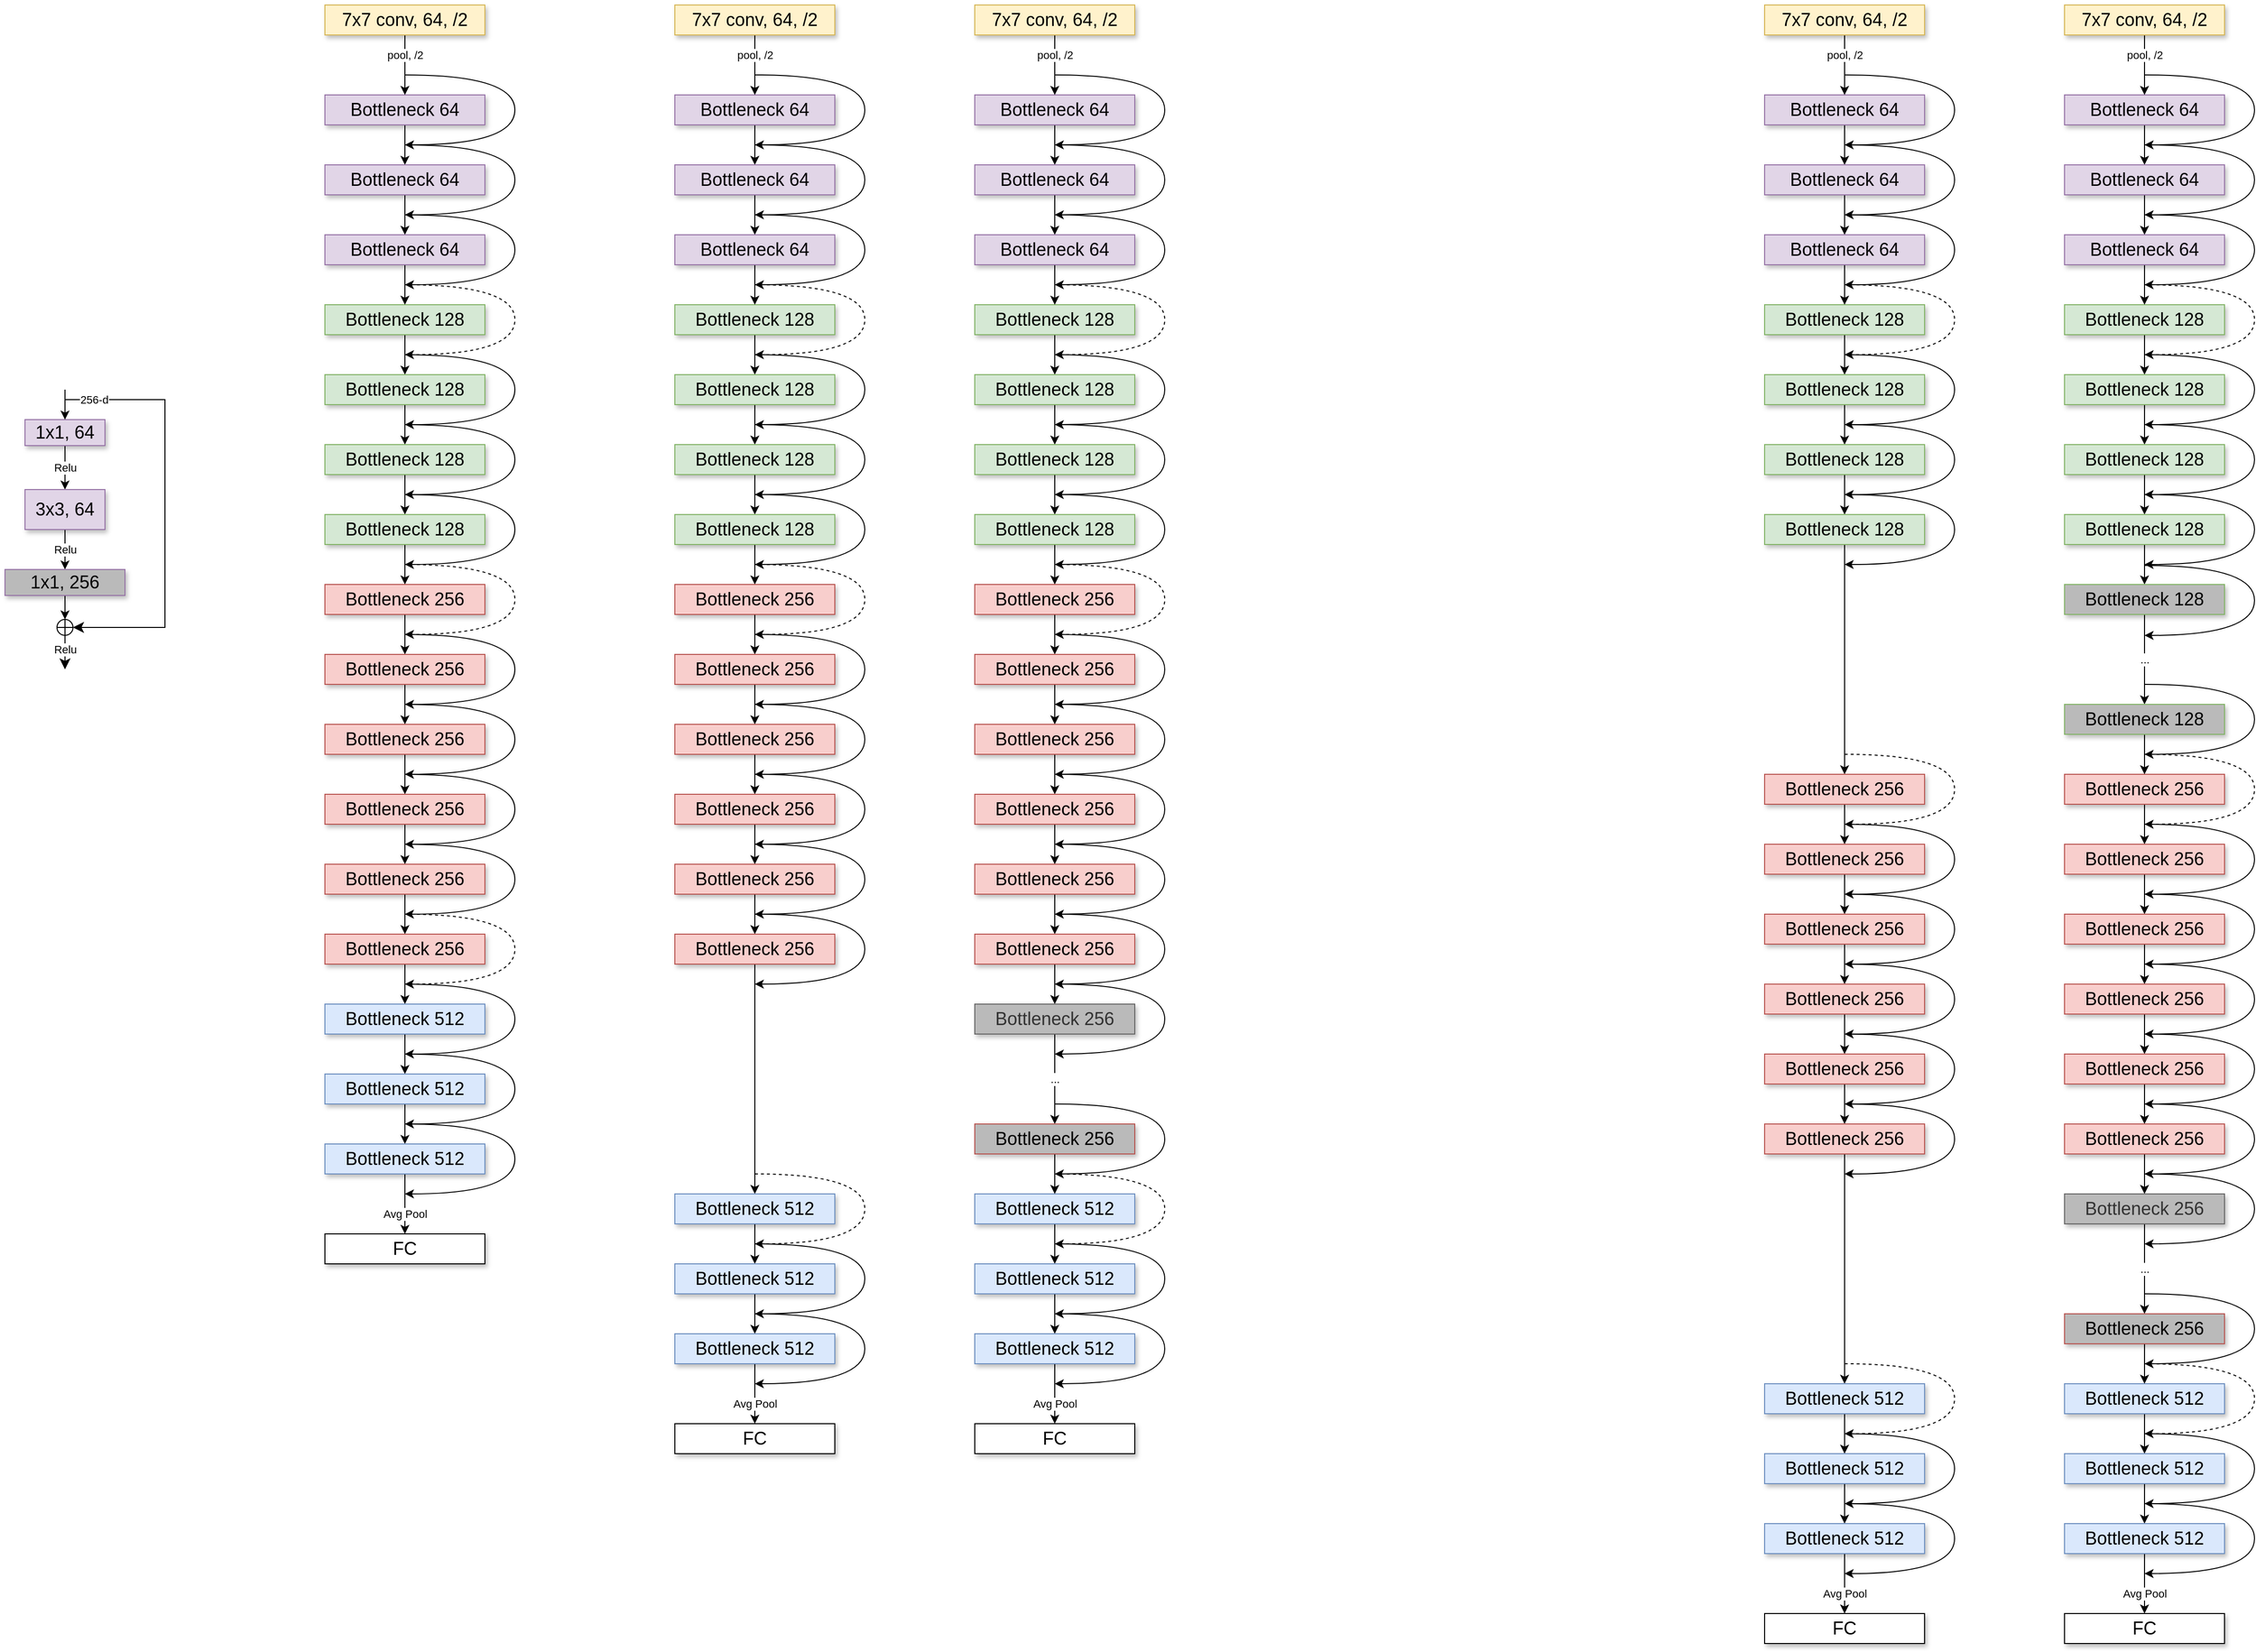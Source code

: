 <mxfile version="20.8.16" type="device"><diagram name="Page-1" id="90a13364-a465-7bf4-72fc-28e22215d7a0"><mxGraphModel dx="574" dy="437" grid="1" gridSize="10" guides="1" tooltips="1" connect="1" arrows="1" fold="1" page="1" pageScale="1.5" pageWidth="1169" pageHeight="826" background="none" math="0" shadow="0"><root><mxCell id="0" style=";html=1;"/><mxCell id="1" style=";html=1;" parent="0"/><mxCell id="bCm4Ji0oaNTRpJLuTzeO-6" value="Relu" style="edgeStyle=orthogonalEdgeStyle;rounded=0;orthogonalLoop=1;jettySize=auto;html=1;entryX=0.5;entryY=0;entryDx=0;entryDy=0;" parent="1" source="bCm4Ji0oaNTRpJLuTzeO-1" target="bCm4Ji0oaNTRpJLuTzeO-2" edge="1"><mxGeometry relative="1" as="geometry"/></mxCell><mxCell id="bCm4Ji0oaNTRpJLuTzeO-1" value="1x1, 64" style="whiteSpace=wrap;html=1;shadow=1;fontSize=18;fillColor=#e1d5e7;strokeColor=#9673a6;" parent="1" vertex="1"><mxGeometry x="270" y="475" width="80" height="26" as="geometry"/></mxCell><mxCell id="bCm4Ji0oaNTRpJLuTzeO-8" value="Relu" style="edgeStyle=orthogonalEdgeStyle;rounded=0;orthogonalLoop=1;jettySize=auto;html=1;entryX=0.5;entryY=0;entryDx=0;entryDy=0;" parent="1" source="bCm4Ji0oaNTRpJLuTzeO-2" target="bCm4Ji0oaNTRpJLuTzeO-3" edge="1"><mxGeometry relative="1" as="geometry"/></mxCell><mxCell id="bCm4Ji0oaNTRpJLuTzeO-2" value="3x3, 64" style="whiteSpace=wrap;html=1;shadow=1;fontSize=18;fillColor=#e1d5e7;strokeColor=#9673a6;" parent="1" vertex="1"><mxGeometry x="270" y="545" width="80" height="40" as="geometry"/></mxCell><mxCell id="bCm4Ji0oaNTRpJLuTzeO-10" value="" style="edgeStyle=orthogonalEdgeStyle;rounded=0;orthogonalLoop=1;jettySize=auto;html=1;" parent="1" source="bCm4Ji0oaNTRpJLuTzeO-3" target="bCm4Ji0oaNTRpJLuTzeO-4" edge="1"><mxGeometry relative="1" as="geometry"/></mxCell><mxCell id="bCm4Ji0oaNTRpJLuTzeO-3" value="1x1, 256" style="whiteSpace=wrap;html=1;shadow=1;fontSize=18;fillColor=#BABABA;strokeColor=#9673a6;" parent="1" vertex="1"><mxGeometry x="250" y="625" width="120" height="26" as="geometry"/></mxCell><mxCell id="bCm4Ji0oaNTRpJLuTzeO-4" value="" style="shape=orEllipse;perimeter=ellipsePerimeter;whiteSpace=wrap;html=1;backgroundOutline=1;" parent="1" vertex="1"><mxGeometry x="302" y="675" width="16" height="16" as="geometry"/></mxCell><mxCell id="bCm4Ji0oaNTRpJLuTzeO-11" value="Relu" style="edgeStyle=segmentEdgeStyle;endArrow=classic;html=1;curved=0;rounded=0;endSize=8;startSize=8;exitX=0.5;exitY=1;exitDx=0;exitDy=0;" parent="1" source="bCm4Ji0oaNTRpJLuTzeO-4" edge="1"><mxGeometry x="-0.176" width="50" height="50" relative="1" as="geometry"><mxPoint x="302" y="765" as="sourcePoint"/><mxPoint x="310" y="725" as="targetPoint"/><mxPoint as="offset"/></mxGeometry></mxCell><mxCell id="bCm4Ji0oaNTRpJLuTzeO-12" value="" style="edgeStyle=orthogonalEdgeStyle;rounded=0;orthogonalLoop=1;jettySize=auto;html=1;entryX=0.5;entryY=0;entryDx=0;entryDy=0;" parent="1" target="bCm4Ji0oaNTRpJLuTzeO-1" edge="1"><mxGeometry relative="1" as="geometry"><mxPoint x="310" y="445" as="sourcePoint"/><mxPoint x="320" y="695" as="targetPoint"/></mxGeometry></mxCell><mxCell id="bCm4Ji0oaNTRpJLuTzeO-13" value="256-d" style="edgeStyle=segmentEdgeStyle;endArrow=classic;html=1;curved=0;rounded=0;endSize=8;startSize=8;entryX=1;entryY=0.5;entryDx=0;entryDy=0;" parent="1" target="bCm4Ji0oaNTRpJLuTzeO-4" edge="1"><mxGeometry x="-0.861" width="50" height="50" relative="1" as="geometry"><mxPoint x="310" y="455" as="sourcePoint"/><mxPoint x="340" y="605" as="targetPoint"/><Array as="points"><mxPoint x="410" y="455"/><mxPoint x="410" y="683"/></Array><mxPoint as="offset"/></mxGeometry></mxCell><mxCell id="bCm4Ji0oaNTRpJLuTzeO-19" value="" style="edgeStyle=orthogonalEdgeStyle;rounded=0;orthogonalLoop=1;jettySize=auto;html=1;" parent="1" source="bCm4Ji0oaNTRpJLuTzeO-14" target="bCm4Ji0oaNTRpJLuTzeO-16" edge="1"><mxGeometry relative="1" as="geometry"/></mxCell><mxCell id="bCm4Ji0oaNTRpJLuTzeO-14" value="Bottleneck 64" style="whiteSpace=wrap;html=1;shadow=1;fontSize=18;fillColor=#e1d5e7;strokeColor=#9673a6;" parent="1" vertex="1"><mxGeometry x="920" y="150" width="160" height="30" as="geometry"/></mxCell><mxCell id="bCm4Ji0oaNTRpJLuTzeO-18" value="pool, /2" style="edgeStyle=orthogonalEdgeStyle;rounded=0;orthogonalLoop=1;jettySize=auto;html=1;" parent="1" source="bCm4Ji0oaNTRpJLuTzeO-15" target="bCm4Ji0oaNTRpJLuTzeO-14" edge="1"><mxGeometry x="-0.333" relative="1" as="geometry"><mxPoint as="offset"/></mxGeometry></mxCell><mxCell id="bCm4Ji0oaNTRpJLuTzeO-15" value="7x7 conv, 64, /2" style="whiteSpace=wrap;html=1;shadow=1;fontSize=18;fillColor=#fff2cc;strokeColor=#d6b656;" parent="1" vertex="1"><mxGeometry x="920" y="60" width="160" height="30" as="geometry"/></mxCell><mxCell id="bCm4Ji0oaNTRpJLuTzeO-29" value="" style="edgeStyle=orthogonalEdgeStyle;rounded=0;orthogonalLoop=1;jettySize=auto;html=1;exitX=0.5;exitY=1;exitDx=0;exitDy=0;" parent="1" source="bCm4Ji0oaNTRpJLuTzeO-16" target="bCm4Ji0oaNTRpJLuTzeO-28" edge="1"><mxGeometry relative="1" as="geometry"><mxPoint x="1000" y="320" as="sourcePoint"/></mxGeometry></mxCell><mxCell id="bCm4Ji0oaNTRpJLuTzeO-16" value="Bottleneck 64" style="whiteSpace=wrap;html=1;shadow=1;fontSize=18;fillColor=#e1d5e7;strokeColor=#9673a6;" parent="1" vertex="1"><mxGeometry x="920" y="220" width="160" height="30" as="geometry"/></mxCell><mxCell id="bCm4Ji0oaNTRpJLuTzeO-32" value="" style="edgeStyle=orthogonalEdgeStyle;rounded=0;orthogonalLoop=1;jettySize=auto;html=1;" parent="1" source="bCm4Ji0oaNTRpJLuTzeO-24" target="bCm4Ji0oaNTRpJLuTzeO-31" edge="1"><mxGeometry relative="1" as="geometry"/></mxCell><mxCell id="bCm4Ji0oaNTRpJLuTzeO-24" value="Bottleneck 128" style="whiteSpace=wrap;html=1;shadow=1;fontSize=18;fillColor=#d5e8d4;strokeColor=#82b366;" parent="1" vertex="1"><mxGeometry x="920" y="360" width="160" height="30" as="geometry"/></mxCell><mxCell id="bCm4Ji0oaNTRpJLuTzeO-30" value="" style="edgeStyle=orthogonalEdgeStyle;rounded=0;orthogonalLoop=1;jettySize=auto;html=1;" parent="1" source="bCm4Ji0oaNTRpJLuTzeO-28" target="bCm4Ji0oaNTRpJLuTzeO-24" edge="1"><mxGeometry relative="1" as="geometry"/></mxCell><mxCell id="bCm4Ji0oaNTRpJLuTzeO-28" value="Bottleneck 64" style="whiteSpace=wrap;html=1;shadow=1;fontSize=18;fillColor=#e1d5e7;strokeColor=#9673a6;" parent="1" vertex="1"><mxGeometry x="920" y="290" width="160" height="30" as="geometry"/></mxCell><mxCell id="bCm4Ji0oaNTRpJLuTzeO-34" value="" style="edgeStyle=orthogonalEdgeStyle;rounded=0;orthogonalLoop=1;jettySize=auto;html=1;" parent="1" source="bCm4Ji0oaNTRpJLuTzeO-31" target="bCm4Ji0oaNTRpJLuTzeO-33" edge="1"><mxGeometry relative="1" as="geometry"/></mxCell><mxCell id="bCm4Ji0oaNTRpJLuTzeO-31" value="Bottleneck 128" style="whiteSpace=wrap;html=1;shadow=1;fontSize=18;fillColor=#d5e8d4;strokeColor=#82b366;" parent="1" vertex="1"><mxGeometry x="920" y="430" width="160" height="30" as="geometry"/></mxCell><mxCell id="bCm4Ji0oaNTRpJLuTzeO-36" value="" style="edgeStyle=orthogonalEdgeStyle;rounded=0;orthogonalLoop=1;jettySize=auto;html=1;" parent="1" source="bCm4Ji0oaNTRpJLuTzeO-33" target="bCm4Ji0oaNTRpJLuTzeO-35" edge="1"><mxGeometry relative="1" as="geometry"/></mxCell><mxCell id="bCm4Ji0oaNTRpJLuTzeO-33" value="Bottleneck 128" style="whiteSpace=wrap;html=1;shadow=1;fontSize=18;fillColor=#d5e8d4;strokeColor=#82b366;" parent="1" vertex="1"><mxGeometry x="920" y="500" width="160" height="30" as="geometry"/></mxCell><mxCell id="bCm4Ji0oaNTRpJLuTzeO-38" value="" style="edgeStyle=orthogonalEdgeStyle;rounded=0;orthogonalLoop=1;jettySize=auto;html=1;" parent="1" source="bCm4Ji0oaNTRpJLuTzeO-35" target="bCm4Ji0oaNTRpJLuTzeO-37" edge="1"><mxGeometry relative="1" as="geometry"/></mxCell><mxCell id="bCm4Ji0oaNTRpJLuTzeO-35" value="Bottleneck 128" style="whiteSpace=wrap;html=1;shadow=1;fontSize=18;fillColor=#d5e8d4;strokeColor=#82b366;" parent="1" vertex="1"><mxGeometry x="920" y="570" width="160" height="30" as="geometry"/></mxCell><mxCell id="bCm4Ji0oaNTRpJLuTzeO-40" value="" style="edgeStyle=orthogonalEdgeStyle;rounded=0;orthogonalLoop=1;jettySize=auto;html=1;exitX=0.5;exitY=1;exitDx=0;exitDy=0;" parent="1" source="bCm4Ji0oaNTRpJLuTzeO-37" target="bCm4Ji0oaNTRpJLuTzeO-39" edge="1"><mxGeometry relative="1" as="geometry"><mxPoint x="1000.043" y="710" as="sourcePoint"/></mxGeometry></mxCell><mxCell id="bCm4Ji0oaNTRpJLuTzeO-37" value="Bottleneck 256" style="whiteSpace=wrap;html=1;shadow=1;fontSize=18;fillColor=#f8cecc;strokeColor=#b85450;" parent="1" vertex="1"><mxGeometry x="920" y="640" width="160" height="30" as="geometry"/></mxCell><mxCell id="bCm4Ji0oaNTRpJLuTzeO-42" value="" style="edgeStyle=orthogonalEdgeStyle;rounded=0;orthogonalLoop=1;jettySize=auto;html=1;" parent="1" source="bCm4Ji0oaNTRpJLuTzeO-39" target="bCm4Ji0oaNTRpJLuTzeO-41" edge="1"><mxGeometry relative="1" as="geometry"/></mxCell><mxCell id="bCm4Ji0oaNTRpJLuTzeO-39" value="Bottleneck 256" style="whiteSpace=wrap;html=1;shadow=1;fontSize=18;fillColor=#f8cecc;strokeColor=#b85450;" parent="1" vertex="1"><mxGeometry x="920" y="710" width="160" height="30" as="geometry"/></mxCell><mxCell id="bCm4Ji0oaNTRpJLuTzeO-44" value="" style="edgeStyle=orthogonalEdgeStyle;rounded=0;orthogonalLoop=1;jettySize=auto;html=1;" parent="1" source="bCm4Ji0oaNTRpJLuTzeO-41" target="bCm4Ji0oaNTRpJLuTzeO-43" edge="1"><mxGeometry relative="1" as="geometry"/></mxCell><mxCell id="bCm4Ji0oaNTRpJLuTzeO-41" value="Bottleneck 256" style="whiteSpace=wrap;html=1;shadow=1;fontSize=18;fillColor=#f8cecc;strokeColor=#b85450;" parent="1" vertex="1"><mxGeometry x="920" y="780" width="160" height="30" as="geometry"/></mxCell><mxCell id="bCm4Ji0oaNTRpJLuTzeO-46" value="" style="edgeStyle=orthogonalEdgeStyle;rounded=0;orthogonalLoop=1;jettySize=auto;html=1;" parent="1" source="bCm4Ji0oaNTRpJLuTzeO-43" target="bCm4Ji0oaNTRpJLuTzeO-45" edge="1"><mxGeometry relative="1" as="geometry"/></mxCell><mxCell id="bCm4Ji0oaNTRpJLuTzeO-43" value="Bottleneck 256" style="whiteSpace=wrap;html=1;shadow=1;fontSize=18;fillColor=#f8cecc;strokeColor=#b85450;" parent="1" vertex="1"><mxGeometry x="920" y="850" width="160" height="30" as="geometry"/></mxCell><mxCell id="bCm4Ji0oaNTRpJLuTzeO-48" value="" style="edgeStyle=orthogonalEdgeStyle;rounded=0;orthogonalLoop=1;jettySize=auto;html=1;" parent="1" source="bCm4Ji0oaNTRpJLuTzeO-45" target="bCm4Ji0oaNTRpJLuTzeO-47" edge="1"><mxGeometry relative="1" as="geometry"/></mxCell><mxCell id="bCm4Ji0oaNTRpJLuTzeO-45" value="Bottleneck 256" style="whiteSpace=wrap;html=1;shadow=1;fontSize=18;fillColor=#f8cecc;strokeColor=#b85450;" parent="1" vertex="1"><mxGeometry x="920" y="920" width="160" height="30" as="geometry"/></mxCell><mxCell id="bCm4Ji0oaNTRpJLuTzeO-50" value="" style="edgeStyle=orthogonalEdgeStyle;rounded=0;orthogonalLoop=1;jettySize=auto;html=1;" parent="1" source="bCm4Ji0oaNTRpJLuTzeO-47" target="bCm4Ji0oaNTRpJLuTzeO-49" edge="1"><mxGeometry relative="1" as="geometry"/></mxCell><mxCell id="bCm4Ji0oaNTRpJLuTzeO-47" value="Bottleneck 256" style="whiteSpace=wrap;html=1;shadow=1;fontSize=18;fillColor=#f8cecc;strokeColor=#b85450;" parent="1" vertex="1"><mxGeometry x="920" y="990" width="160" height="30" as="geometry"/></mxCell><mxCell id="bCm4Ji0oaNTRpJLuTzeO-52" value="" style="edgeStyle=orthogonalEdgeStyle;rounded=0;orthogonalLoop=1;jettySize=auto;html=1;" parent="1" source="bCm4Ji0oaNTRpJLuTzeO-49" target="bCm4Ji0oaNTRpJLuTzeO-51" edge="1"><mxGeometry relative="1" as="geometry"/></mxCell><mxCell id="bCm4Ji0oaNTRpJLuTzeO-49" value="Bottleneck 512" style="whiteSpace=wrap;html=1;shadow=1;fontSize=18;fillColor=#dae8fc;strokeColor=#6c8ebf;" parent="1" vertex="1"><mxGeometry x="920" y="1250" width="160" height="30" as="geometry"/></mxCell><mxCell id="bCm4Ji0oaNTRpJLuTzeO-54" value="" style="edgeStyle=orthogonalEdgeStyle;rounded=0;orthogonalLoop=1;jettySize=auto;html=1;" parent="1" source="bCm4Ji0oaNTRpJLuTzeO-51" target="bCm4Ji0oaNTRpJLuTzeO-53" edge="1"><mxGeometry relative="1" as="geometry"/></mxCell><mxCell id="bCm4Ji0oaNTRpJLuTzeO-51" value="Bottleneck 512" style="whiteSpace=wrap;html=1;shadow=1;fontSize=18;fillColor=#dae8fc;strokeColor=#6c8ebf;" parent="1" vertex="1"><mxGeometry x="920" y="1320" width="160" height="30" as="geometry"/></mxCell><mxCell id="bCm4Ji0oaNTRpJLuTzeO-56" value="Avg Pool" style="edgeStyle=orthogonalEdgeStyle;rounded=0;orthogonalLoop=1;jettySize=auto;html=1;" parent="1" source="bCm4Ji0oaNTRpJLuTzeO-53" target="bCm4Ji0oaNTRpJLuTzeO-55" edge="1"><mxGeometry x="0.333" relative="1" as="geometry"><mxPoint as="offset"/></mxGeometry></mxCell><mxCell id="bCm4Ji0oaNTRpJLuTzeO-53" value="Bottleneck 512" style="whiteSpace=wrap;html=1;shadow=1;fontSize=18;fillColor=#dae8fc;strokeColor=#6c8ebf;" parent="1" vertex="1"><mxGeometry x="920" y="1390" width="160" height="30" as="geometry"/></mxCell><mxCell id="bCm4Ji0oaNTRpJLuTzeO-55" value="FC" style="whiteSpace=wrap;html=1;shadow=1;fontSize=18;" parent="1" vertex="1"><mxGeometry x="920" y="1480" width="160" height="30" as="geometry"/></mxCell><mxCell id="bCm4Ji0oaNTRpJLuTzeO-57" value="" style="curved=1;endArrow=classic;html=1;rounded=0;" parent="1" edge="1"><mxGeometry width="50" height="50" relative="1" as="geometry"><mxPoint x="1000" y="130" as="sourcePoint"/><mxPoint x="1000" y="200" as="targetPoint"/><Array as="points"><mxPoint x="1110" y="130"/><mxPoint x="1110" y="200"/></Array></mxGeometry></mxCell><mxCell id="bCm4Ji0oaNTRpJLuTzeO-58" value="" style="curved=1;endArrow=classic;html=1;rounded=0;" parent="1" edge="1"><mxGeometry width="50" height="50" relative="1" as="geometry"><mxPoint x="1000" y="270" as="sourcePoint"/><mxPoint x="1000" y="340" as="targetPoint"/><Array as="points"><mxPoint x="1110" y="270"/><mxPoint x="1110" y="340"/></Array></mxGeometry></mxCell><mxCell id="bCm4Ji0oaNTRpJLuTzeO-59" value="" style="curved=1;endArrow=classic;html=1;rounded=0;" parent="1" edge="1"><mxGeometry width="50" height="50" relative="1" as="geometry"><mxPoint x="1000" y="200" as="sourcePoint"/><mxPoint x="1000" y="270" as="targetPoint"/><Array as="points"><mxPoint x="1110" y="200"/><mxPoint x="1110" y="270"/></Array></mxGeometry></mxCell><mxCell id="bCm4Ji0oaNTRpJLuTzeO-60" value="" style="curved=1;endArrow=classic;html=1;rounded=0;dashed=1;" parent="1" edge="1"><mxGeometry width="50" height="50" relative="1" as="geometry"><mxPoint x="1000" y="340" as="sourcePoint"/><mxPoint x="1000" y="410" as="targetPoint"/><Array as="points"><mxPoint x="1110" y="340"/><mxPoint x="1110" y="410"/></Array></mxGeometry></mxCell><mxCell id="bCm4Ji0oaNTRpJLuTzeO-61" value="" style="curved=1;endArrow=classic;html=1;rounded=0;" parent="1" edge="1"><mxGeometry width="50" height="50" relative="1" as="geometry"><mxPoint x="1000" y="410" as="sourcePoint"/><mxPoint x="1000" y="480" as="targetPoint"/><Array as="points"><mxPoint x="1110" y="410"/><mxPoint x="1110" y="480"/></Array></mxGeometry></mxCell><mxCell id="bCm4Ji0oaNTRpJLuTzeO-62" value="" style="curved=1;endArrow=classic;html=1;rounded=0;" parent="1" edge="1"><mxGeometry width="50" height="50" relative="1" as="geometry"><mxPoint x="1000" y="480" as="sourcePoint"/><mxPoint x="1000" y="550" as="targetPoint"/><Array as="points"><mxPoint x="1110" y="480"/><mxPoint x="1110" y="550"/></Array></mxGeometry></mxCell><mxCell id="bCm4Ji0oaNTRpJLuTzeO-63" value="" style="curved=1;endArrow=classic;html=1;rounded=0;" parent="1" edge="1"><mxGeometry width="50" height="50" relative="1" as="geometry"><mxPoint x="1000" y="550" as="sourcePoint"/><mxPoint x="1000" y="620" as="targetPoint"/><Array as="points"><mxPoint x="1110" y="550"/><mxPoint x="1110" y="620"/></Array></mxGeometry></mxCell><mxCell id="bCm4Ji0oaNTRpJLuTzeO-64" value="" style="curved=1;endArrow=classic;html=1;rounded=0;dashed=1;" parent="1" edge="1"><mxGeometry width="50" height="50" relative="1" as="geometry"><mxPoint x="1000" y="620" as="sourcePoint"/><mxPoint x="1000" y="690" as="targetPoint"/><Array as="points"><mxPoint x="1110" y="620"/><mxPoint x="1110" y="690"/></Array></mxGeometry></mxCell><mxCell id="bCm4Ji0oaNTRpJLuTzeO-65" value="" style="curved=1;endArrow=classic;html=1;rounded=0;" parent="1" edge="1"><mxGeometry width="50" height="50" relative="1" as="geometry"><mxPoint x="1000" y="690" as="sourcePoint"/><mxPoint x="1000" y="760" as="targetPoint"/><Array as="points"><mxPoint x="1110" y="690"/><mxPoint x="1110" y="760"/></Array></mxGeometry></mxCell><mxCell id="bCm4Ji0oaNTRpJLuTzeO-66" value="" style="curved=1;endArrow=classic;html=1;rounded=0;" parent="1" edge="1"><mxGeometry width="50" height="50" relative="1" as="geometry"><mxPoint x="1000" y="760" as="sourcePoint"/><mxPoint x="1000" y="830" as="targetPoint"/><Array as="points"><mxPoint x="1110" y="760"/><mxPoint x="1110" y="830"/></Array></mxGeometry></mxCell><mxCell id="bCm4Ji0oaNTRpJLuTzeO-67" value="" style="curved=1;endArrow=classic;html=1;rounded=0;" parent="1" edge="1"><mxGeometry width="50" height="50" relative="1" as="geometry"><mxPoint x="1000" y="830" as="sourcePoint"/><mxPoint x="1000" y="900" as="targetPoint"/><Array as="points"><mxPoint x="1110" y="830"/><mxPoint x="1110" y="900"/></Array></mxGeometry></mxCell><mxCell id="bCm4Ji0oaNTRpJLuTzeO-68" value="" style="curved=1;endArrow=classic;html=1;rounded=0;" parent="1" edge="1"><mxGeometry width="50" height="50" relative="1" as="geometry"><mxPoint x="1000" y="900" as="sourcePoint"/><mxPoint x="1000" y="970" as="targetPoint"/><Array as="points"><mxPoint x="1110" y="900"/><mxPoint x="1110" y="970"/></Array></mxGeometry></mxCell><mxCell id="bCm4Ji0oaNTRpJLuTzeO-69" value="" style="curved=1;endArrow=classic;html=1;rounded=0;" parent="1" edge="1"><mxGeometry width="50" height="50" relative="1" as="geometry"><mxPoint x="1000" y="970" as="sourcePoint"/><mxPoint x="1000" y="1040" as="targetPoint"/><Array as="points"><mxPoint x="1110" y="970"/><mxPoint x="1110" y="1040"/></Array></mxGeometry></mxCell><mxCell id="bCm4Ji0oaNTRpJLuTzeO-70" value="" style="curved=1;endArrow=classic;html=1;rounded=0;dashed=1;" parent="1" edge="1"><mxGeometry width="50" height="50" relative="1" as="geometry"><mxPoint x="1000" y="1230" as="sourcePoint"/><mxPoint x="1000" y="1300" as="targetPoint"/><Array as="points"><mxPoint x="1110" y="1230"/><mxPoint x="1110" y="1300"/></Array></mxGeometry></mxCell><mxCell id="bCm4Ji0oaNTRpJLuTzeO-71" value="" style="curved=1;endArrow=classic;html=1;rounded=0;" parent="1" edge="1"><mxGeometry width="50" height="50" relative="1" as="geometry"><mxPoint x="1000" y="1300" as="sourcePoint"/><mxPoint x="1000" y="1370" as="targetPoint"/><Array as="points"><mxPoint x="1110" y="1300"/><mxPoint x="1110" y="1370"/></Array></mxGeometry></mxCell><mxCell id="bCm4Ji0oaNTRpJLuTzeO-72" value="" style="curved=1;endArrow=classic;html=1;rounded=0;" parent="1" edge="1"><mxGeometry width="50" height="50" relative="1" as="geometry"><mxPoint x="1000" y="1370" as="sourcePoint"/><mxPoint x="1000" y="1440" as="targetPoint"/><Array as="points"><mxPoint x="1110" y="1370"/><mxPoint x="1110" y="1440"/></Array></mxGeometry></mxCell><mxCell id="bCm4Ji0oaNTRpJLuTzeO-73" value="" style="edgeStyle=orthogonalEdgeStyle;rounded=0;orthogonalLoop=1;jettySize=auto;html=1;" parent="1" source="bCm4Ji0oaNTRpJLuTzeO-74" target="bCm4Ji0oaNTRpJLuTzeO-78" edge="1"><mxGeometry relative="1" as="geometry"/></mxCell><mxCell id="bCm4Ji0oaNTRpJLuTzeO-74" value="Bottleneck 64" style="whiteSpace=wrap;html=1;shadow=1;fontSize=18;fillColor=#e1d5e7;strokeColor=#9673a6;" parent="1" vertex="1"><mxGeometry x="1220" y="150" width="160" height="30" as="geometry"/></mxCell><mxCell id="bCm4Ji0oaNTRpJLuTzeO-75" value="pool, /2" style="edgeStyle=orthogonalEdgeStyle;rounded=0;orthogonalLoop=1;jettySize=auto;html=1;" parent="1" source="bCm4Ji0oaNTRpJLuTzeO-76" target="bCm4Ji0oaNTRpJLuTzeO-74" edge="1"><mxGeometry x="-0.333" relative="1" as="geometry"><mxPoint as="offset"/></mxGeometry></mxCell><mxCell id="bCm4Ji0oaNTRpJLuTzeO-76" value="7x7 conv, 64, /2" style="whiteSpace=wrap;html=1;shadow=1;fontSize=18;fillColor=#fff2cc;strokeColor=#d6b656;" parent="1" vertex="1"><mxGeometry x="1220" y="60" width="160" height="30" as="geometry"/></mxCell><mxCell id="bCm4Ji0oaNTRpJLuTzeO-77" value="" style="edgeStyle=orthogonalEdgeStyle;rounded=0;orthogonalLoop=1;jettySize=auto;html=1;exitX=0.5;exitY=1;exitDx=0;exitDy=0;" parent="1" source="bCm4Ji0oaNTRpJLuTzeO-78" target="bCm4Ji0oaNTRpJLuTzeO-82" edge="1"><mxGeometry relative="1" as="geometry"><mxPoint x="1300" y="320" as="sourcePoint"/></mxGeometry></mxCell><mxCell id="bCm4Ji0oaNTRpJLuTzeO-78" value="Bottleneck 64" style="whiteSpace=wrap;html=1;shadow=1;fontSize=18;fillColor=#e1d5e7;strokeColor=#9673a6;" parent="1" vertex="1"><mxGeometry x="1220" y="220" width="160" height="30" as="geometry"/></mxCell><mxCell id="bCm4Ji0oaNTRpJLuTzeO-79" value="" style="edgeStyle=orthogonalEdgeStyle;rounded=0;orthogonalLoop=1;jettySize=auto;html=1;" parent="1" source="bCm4Ji0oaNTRpJLuTzeO-80" target="bCm4Ji0oaNTRpJLuTzeO-84" edge="1"><mxGeometry relative="1" as="geometry"/></mxCell><mxCell id="bCm4Ji0oaNTRpJLuTzeO-80" value="Bottleneck 128" style="whiteSpace=wrap;html=1;shadow=1;fontSize=18;fillColor=#d5e8d4;strokeColor=#82b366;" parent="1" vertex="1"><mxGeometry x="1220" y="360" width="160" height="30" as="geometry"/></mxCell><mxCell id="bCm4Ji0oaNTRpJLuTzeO-81" value="" style="edgeStyle=orthogonalEdgeStyle;rounded=0;orthogonalLoop=1;jettySize=auto;html=1;" parent="1" source="bCm4Ji0oaNTRpJLuTzeO-82" target="bCm4Ji0oaNTRpJLuTzeO-80" edge="1"><mxGeometry relative="1" as="geometry"/></mxCell><mxCell id="bCm4Ji0oaNTRpJLuTzeO-82" value="Bottleneck 64" style="whiteSpace=wrap;html=1;shadow=1;fontSize=18;fillColor=#e1d5e7;strokeColor=#9673a6;" parent="1" vertex="1"><mxGeometry x="1220" y="290" width="160" height="30" as="geometry"/></mxCell><mxCell id="bCm4Ji0oaNTRpJLuTzeO-83" value="" style="edgeStyle=orthogonalEdgeStyle;rounded=0;orthogonalLoop=1;jettySize=auto;html=1;" parent="1" source="bCm4Ji0oaNTRpJLuTzeO-84" target="bCm4Ji0oaNTRpJLuTzeO-86" edge="1"><mxGeometry relative="1" as="geometry"/></mxCell><mxCell id="bCm4Ji0oaNTRpJLuTzeO-84" value="Bottleneck 128" style="whiteSpace=wrap;html=1;shadow=1;fontSize=18;fillColor=#d5e8d4;strokeColor=#82b366;" parent="1" vertex="1"><mxGeometry x="1220" y="430" width="160" height="30" as="geometry"/></mxCell><mxCell id="bCm4Ji0oaNTRpJLuTzeO-85" value="" style="edgeStyle=orthogonalEdgeStyle;rounded=0;orthogonalLoop=1;jettySize=auto;html=1;" parent="1" source="bCm4Ji0oaNTRpJLuTzeO-86" target="bCm4Ji0oaNTRpJLuTzeO-88" edge="1"><mxGeometry relative="1" as="geometry"/></mxCell><mxCell id="bCm4Ji0oaNTRpJLuTzeO-86" value="Bottleneck 128" style="whiteSpace=wrap;html=1;shadow=1;fontSize=18;fillColor=#d5e8d4;strokeColor=#82b366;" parent="1" vertex="1"><mxGeometry x="1220" y="500" width="160" height="30" as="geometry"/></mxCell><mxCell id="bCm4Ji0oaNTRpJLuTzeO-87" value="" style="edgeStyle=orthogonalEdgeStyle;rounded=0;orthogonalLoop=1;jettySize=auto;html=1;" parent="1" source="bCm4Ji0oaNTRpJLuTzeO-88" target="bCm4Ji0oaNTRpJLuTzeO-90" edge="1"><mxGeometry relative="1" as="geometry"/></mxCell><mxCell id="bCm4Ji0oaNTRpJLuTzeO-88" value="Bottleneck 128" style="whiteSpace=wrap;html=1;shadow=1;fontSize=18;fillColor=#d5e8d4;strokeColor=#82b366;" parent="1" vertex="1"><mxGeometry x="1220" y="570" width="160" height="30" as="geometry"/></mxCell><mxCell id="bCm4Ji0oaNTRpJLuTzeO-89" value="" style="edgeStyle=orthogonalEdgeStyle;rounded=0;orthogonalLoop=1;jettySize=auto;html=1;exitX=0.5;exitY=1;exitDx=0;exitDy=0;" parent="1" source="bCm4Ji0oaNTRpJLuTzeO-90" target="bCm4Ji0oaNTRpJLuTzeO-92" edge="1"><mxGeometry relative="1" as="geometry"><mxPoint x="1300.043" y="710" as="sourcePoint"/></mxGeometry></mxCell><mxCell id="bCm4Ji0oaNTRpJLuTzeO-90" value="Bottleneck 256" style="whiteSpace=wrap;html=1;shadow=1;fontSize=18;fillColor=#f8cecc;strokeColor=#b85450;" parent="1" vertex="1"><mxGeometry x="1220" y="640" width="160" height="30" as="geometry"/></mxCell><mxCell id="bCm4Ji0oaNTRpJLuTzeO-91" value="" style="edgeStyle=orthogonalEdgeStyle;rounded=0;orthogonalLoop=1;jettySize=auto;html=1;" parent="1" source="bCm4Ji0oaNTRpJLuTzeO-92" target="bCm4Ji0oaNTRpJLuTzeO-94" edge="1"><mxGeometry relative="1" as="geometry"/></mxCell><mxCell id="bCm4Ji0oaNTRpJLuTzeO-92" value="Bottleneck 256" style="whiteSpace=wrap;html=1;shadow=1;fontSize=18;fillColor=#f8cecc;strokeColor=#b85450;" parent="1" vertex="1"><mxGeometry x="1220" y="710" width="160" height="30" as="geometry"/></mxCell><mxCell id="bCm4Ji0oaNTRpJLuTzeO-93" value="" style="edgeStyle=orthogonalEdgeStyle;rounded=0;orthogonalLoop=1;jettySize=auto;html=1;" parent="1" source="bCm4Ji0oaNTRpJLuTzeO-94" target="bCm4Ji0oaNTRpJLuTzeO-96" edge="1"><mxGeometry relative="1" as="geometry"/></mxCell><mxCell id="bCm4Ji0oaNTRpJLuTzeO-94" value="Bottleneck 256" style="whiteSpace=wrap;html=1;shadow=1;fontSize=18;fillColor=#f8cecc;strokeColor=#b85450;" parent="1" vertex="1"><mxGeometry x="1220" y="780" width="160" height="30" as="geometry"/></mxCell><mxCell id="bCm4Ji0oaNTRpJLuTzeO-95" value="" style="edgeStyle=orthogonalEdgeStyle;rounded=0;orthogonalLoop=1;jettySize=auto;html=1;" parent="1" source="bCm4Ji0oaNTRpJLuTzeO-96" target="bCm4Ji0oaNTRpJLuTzeO-98" edge="1"><mxGeometry relative="1" as="geometry"/></mxCell><mxCell id="bCm4Ji0oaNTRpJLuTzeO-96" value="Bottleneck 256" style="whiteSpace=wrap;html=1;shadow=1;fontSize=18;fillColor=#f8cecc;strokeColor=#b85450;" parent="1" vertex="1"><mxGeometry x="1220" y="850" width="160" height="30" as="geometry"/></mxCell><mxCell id="bCm4Ji0oaNTRpJLuTzeO-97" value="" style="edgeStyle=orthogonalEdgeStyle;rounded=0;orthogonalLoop=1;jettySize=auto;html=1;" parent="1" source="bCm4Ji0oaNTRpJLuTzeO-98" target="bCm4Ji0oaNTRpJLuTzeO-100" edge="1"><mxGeometry relative="1" as="geometry"/></mxCell><mxCell id="bCm4Ji0oaNTRpJLuTzeO-98" value="Bottleneck 256" style="whiteSpace=wrap;html=1;shadow=1;fontSize=18;fillColor=#f8cecc;strokeColor=#b85450;" parent="1" vertex="1"><mxGeometry x="1220" y="920" width="160" height="30" as="geometry"/></mxCell><mxCell id="bCm4Ji0oaNTRpJLuTzeO-99" value="" style="edgeStyle=orthogonalEdgeStyle;rounded=0;orthogonalLoop=1;jettySize=auto;html=1;entryX=0.5;entryY=0;entryDx=0;entryDy=0;" parent="1" source="bCm4Ji0oaNTRpJLuTzeO-100" target="bCm4Ji0oaNTRpJLuTzeO-175" edge="1"><mxGeometry relative="1" as="geometry"/></mxCell><mxCell id="bCm4Ji0oaNTRpJLuTzeO-100" value="Bottleneck 256" style="whiteSpace=wrap;html=1;shadow=1;fontSize=18;fillColor=#f8cecc;strokeColor=#b85450;" parent="1" vertex="1"><mxGeometry x="1220" y="990" width="160" height="30" as="geometry"/></mxCell><mxCell id="bCm4Ji0oaNTRpJLuTzeO-101" value="" style="edgeStyle=orthogonalEdgeStyle;rounded=0;orthogonalLoop=1;jettySize=auto;html=1;" parent="1" source="bCm4Ji0oaNTRpJLuTzeO-102" target="bCm4Ji0oaNTRpJLuTzeO-104" edge="1"><mxGeometry relative="1" as="geometry"/></mxCell><mxCell id="bCm4Ji0oaNTRpJLuTzeO-102" value="Bottleneck 512" style="whiteSpace=wrap;html=1;shadow=1;fontSize=18;fillColor=#dae8fc;strokeColor=#6c8ebf;" parent="1" vertex="1"><mxGeometry x="1220" y="1250" width="160" height="30" as="geometry"/></mxCell><mxCell id="bCm4Ji0oaNTRpJLuTzeO-103" value="" style="edgeStyle=orthogonalEdgeStyle;rounded=0;orthogonalLoop=1;jettySize=auto;html=1;" parent="1" source="bCm4Ji0oaNTRpJLuTzeO-104" target="bCm4Ji0oaNTRpJLuTzeO-106" edge="1"><mxGeometry relative="1" as="geometry"/></mxCell><mxCell id="bCm4Ji0oaNTRpJLuTzeO-104" value="Bottleneck 512" style="whiteSpace=wrap;html=1;shadow=1;fontSize=18;fillColor=#dae8fc;strokeColor=#6c8ebf;" parent="1" vertex="1"><mxGeometry x="1220" y="1320" width="160" height="30" as="geometry"/></mxCell><mxCell id="bCm4Ji0oaNTRpJLuTzeO-105" value="Avg Pool" style="edgeStyle=orthogonalEdgeStyle;rounded=0;orthogonalLoop=1;jettySize=auto;html=1;" parent="1" source="bCm4Ji0oaNTRpJLuTzeO-106" target="bCm4Ji0oaNTRpJLuTzeO-107" edge="1"><mxGeometry x="0.333" relative="1" as="geometry"><mxPoint as="offset"/></mxGeometry></mxCell><mxCell id="bCm4Ji0oaNTRpJLuTzeO-106" value="Bottleneck 512" style="whiteSpace=wrap;html=1;shadow=1;fontSize=18;fillColor=#dae8fc;strokeColor=#6c8ebf;" parent="1" vertex="1"><mxGeometry x="1220" y="1390" width="160" height="30" as="geometry"/></mxCell><mxCell id="bCm4Ji0oaNTRpJLuTzeO-107" value="FC" style="whiteSpace=wrap;html=1;shadow=1;fontSize=18;" parent="1" vertex="1"><mxGeometry x="1220" y="1480" width="160" height="30" as="geometry"/></mxCell><mxCell id="bCm4Ji0oaNTRpJLuTzeO-108" value="" style="curved=1;endArrow=classic;html=1;rounded=0;" parent="1" edge="1"><mxGeometry width="50" height="50" relative="1" as="geometry"><mxPoint x="1300" y="130" as="sourcePoint"/><mxPoint x="1300" y="200" as="targetPoint"/><Array as="points"><mxPoint x="1410" y="130"/><mxPoint x="1410" y="200"/></Array></mxGeometry></mxCell><mxCell id="bCm4Ji0oaNTRpJLuTzeO-109" value="" style="curved=1;endArrow=classic;html=1;rounded=0;" parent="1" edge="1"><mxGeometry width="50" height="50" relative="1" as="geometry"><mxPoint x="1300" y="270" as="sourcePoint"/><mxPoint x="1300" y="340" as="targetPoint"/><Array as="points"><mxPoint x="1410" y="270"/><mxPoint x="1410" y="340"/></Array></mxGeometry></mxCell><mxCell id="bCm4Ji0oaNTRpJLuTzeO-110" value="" style="curved=1;endArrow=classic;html=1;rounded=0;" parent="1" edge="1"><mxGeometry width="50" height="50" relative="1" as="geometry"><mxPoint x="1300" y="200" as="sourcePoint"/><mxPoint x="1300" y="270" as="targetPoint"/><Array as="points"><mxPoint x="1410" y="200"/><mxPoint x="1410" y="270"/></Array></mxGeometry></mxCell><mxCell id="bCm4Ji0oaNTRpJLuTzeO-111" value="" style="curved=1;endArrow=classic;html=1;rounded=0;dashed=1;" parent="1" edge="1"><mxGeometry width="50" height="50" relative="1" as="geometry"><mxPoint x="1300" y="340" as="sourcePoint"/><mxPoint x="1300" y="410" as="targetPoint"/><Array as="points"><mxPoint x="1410" y="340"/><mxPoint x="1410" y="410"/></Array></mxGeometry></mxCell><mxCell id="bCm4Ji0oaNTRpJLuTzeO-112" value="" style="curved=1;endArrow=classic;html=1;rounded=0;" parent="1" edge="1"><mxGeometry width="50" height="50" relative="1" as="geometry"><mxPoint x="1300" y="410" as="sourcePoint"/><mxPoint x="1300" y="480" as="targetPoint"/><Array as="points"><mxPoint x="1410" y="410"/><mxPoint x="1410" y="480"/></Array></mxGeometry></mxCell><mxCell id="bCm4Ji0oaNTRpJLuTzeO-113" value="" style="curved=1;endArrow=classic;html=1;rounded=0;" parent="1" edge="1"><mxGeometry width="50" height="50" relative="1" as="geometry"><mxPoint x="1300" y="480" as="sourcePoint"/><mxPoint x="1300" y="550" as="targetPoint"/><Array as="points"><mxPoint x="1410" y="480"/><mxPoint x="1410" y="550"/></Array></mxGeometry></mxCell><mxCell id="bCm4Ji0oaNTRpJLuTzeO-114" value="" style="curved=1;endArrow=classic;html=1;rounded=0;" parent="1" edge="1"><mxGeometry width="50" height="50" relative="1" as="geometry"><mxPoint x="1300" y="550" as="sourcePoint"/><mxPoint x="1300" y="620" as="targetPoint"/><Array as="points"><mxPoint x="1410" y="550"/><mxPoint x="1410" y="620"/></Array></mxGeometry></mxCell><mxCell id="bCm4Ji0oaNTRpJLuTzeO-115" value="" style="curved=1;endArrow=classic;html=1;rounded=0;dashed=1;" parent="1" edge="1"><mxGeometry width="50" height="50" relative="1" as="geometry"><mxPoint x="1300" y="620" as="sourcePoint"/><mxPoint x="1300" y="690" as="targetPoint"/><Array as="points"><mxPoint x="1410" y="620"/><mxPoint x="1410" y="690"/></Array></mxGeometry></mxCell><mxCell id="bCm4Ji0oaNTRpJLuTzeO-116" value="" style="curved=1;endArrow=classic;html=1;rounded=0;" parent="1" edge="1"><mxGeometry width="50" height="50" relative="1" as="geometry"><mxPoint x="1300" y="690" as="sourcePoint"/><mxPoint x="1300" y="760" as="targetPoint"/><Array as="points"><mxPoint x="1410" y="690"/><mxPoint x="1410" y="760"/></Array></mxGeometry></mxCell><mxCell id="bCm4Ji0oaNTRpJLuTzeO-117" value="" style="curved=1;endArrow=classic;html=1;rounded=0;" parent="1" edge="1"><mxGeometry width="50" height="50" relative="1" as="geometry"><mxPoint x="1300" y="760" as="sourcePoint"/><mxPoint x="1300" y="830" as="targetPoint"/><Array as="points"><mxPoint x="1410" y="760"/><mxPoint x="1410" y="830"/></Array></mxGeometry></mxCell><mxCell id="bCm4Ji0oaNTRpJLuTzeO-118" value="" style="curved=1;endArrow=classic;html=1;rounded=0;" parent="1" edge="1"><mxGeometry width="50" height="50" relative="1" as="geometry"><mxPoint x="1300" y="830" as="sourcePoint"/><mxPoint x="1300" y="900" as="targetPoint"/><Array as="points"><mxPoint x="1410" y="830"/><mxPoint x="1410" y="900"/></Array></mxGeometry></mxCell><mxCell id="bCm4Ji0oaNTRpJLuTzeO-119" value="" style="curved=1;endArrow=classic;html=1;rounded=0;" parent="1" edge="1"><mxGeometry width="50" height="50" relative="1" as="geometry"><mxPoint x="1300" y="900" as="sourcePoint"/><mxPoint x="1300" y="970" as="targetPoint"/><Array as="points"><mxPoint x="1410" y="900"/><mxPoint x="1410" y="970"/></Array></mxGeometry></mxCell><mxCell id="bCm4Ji0oaNTRpJLuTzeO-120" value="" style="curved=1;endArrow=classic;html=1;rounded=0;" parent="1" edge="1"><mxGeometry width="50" height="50" relative="1" as="geometry"><mxPoint x="1300" y="970" as="sourcePoint"/><mxPoint x="1300" y="1040" as="targetPoint"/><Array as="points"><mxPoint x="1410" y="970"/><mxPoint x="1410" y="1040"/></Array></mxGeometry></mxCell><mxCell id="bCm4Ji0oaNTRpJLuTzeO-121" value="" style="curved=1;endArrow=classic;html=1;rounded=0;dashed=1;" parent="1" edge="1"><mxGeometry width="50" height="50" relative="1" as="geometry"><mxPoint x="1300" y="1230" as="sourcePoint"/><mxPoint x="1300" y="1300" as="targetPoint"/><Array as="points"><mxPoint x="1410" y="1230"/><mxPoint x="1410" y="1300"/></Array></mxGeometry></mxCell><mxCell id="bCm4Ji0oaNTRpJLuTzeO-122" value="" style="curved=1;endArrow=classic;html=1;rounded=0;" parent="1" edge="1"><mxGeometry width="50" height="50" relative="1" as="geometry"><mxPoint x="1300" y="1300" as="sourcePoint"/><mxPoint x="1300" y="1370" as="targetPoint"/><Array as="points"><mxPoint x="1410" y="1300"/><mxPoint x="1410" y="1370"/></Array></mxGeometry></mxCell><mxCell id="bCm4Ji0oaNTRpJLuTzeO-123" value="" style="curved=1;endArrow=classic;html=1;rounded=0;" parent="1" edge="1"><mxGeometry width="50" height="50" relative="1" as="geometry"><mxPoint x="1300" y="1370" as="sourcePoint"/><mxPoint x="1300" y="1440" as="targetPoint"/><Array as="points"><mxPoint x="1410" y="1370"/><mxPoint x="1410" y="1440"/></Array></mxGeometry></mxCell><mxCell id="bCm4Ji0oaNTRpJLuTzeO-124" value="" style="edgeStyle=orthogonalEdgeStyle;rounded=0;orthogonalLoop=1;jettySize=auto;html=1;" parent="1" source="bCm4Ji0oaNTRpJLuTzeO-125" target="bCm4Ji0oaNTRpJLuTzeO-129" edge="1"><mxGeometry relative="1" as="geometry"/></mxCell><mxCell id="bCm4Ji0oaNTRpJLuTzeO-125" value="Bottleneck 64" style="whiteSpace=wrap;html=1;shadow=1;fontSize=18;fillColor=#e1d5e7;strokeColor=#9673a6;" parent="1" vertex="1"><mxGeometry x="570" y="150" width="160" height="30" as="geometry"/></mxCell><mxCell id="bCm4Ji0oaNTRpJLuTzeO-126" value="pool, /2" style="edgeStyle=orthogonalEdgeStyle;rounded=0;orthogonalLoop=1;jettySize=auto;html=1;" parent="1" source="bCm4Ji0oaNTRpJLuTzeO-127" target="bCm4Ji0oaNTRpJLuTzeO-125" edge="1"><mxGeometry x="-0.333" relative="1" as="geometry"><mxPoint as="offset"/></mxGeometry></mxCell><mxCell id="bCm4Ji0oaNTRpJLuTzeO-127" value="7x7 conv, 64, /2" style="whiteSpace=wrap;html=1;shadow=1;fontSize=18;fillColor=#fff2cc;strokeColor=#d6b656;" parent="1" vertex="1"><mxGeometry x="570" y="60" width="160" height="30" as="geometry"/></mxCell><mxCell id="bCm4Ji0oaNTRpJLuTzeO-128" value="" style="edgeStyle=orthogonalEdgeStyle;rounded=0;orthogonalLoop=1;jettySize=auto;html=1;exitX=0.5;exitY=1;exitDx=0;exitDy=0;" parent="1" source="bCm4Ji0oaNTRpJLuTzeO-129" target="bCm4Ji0oaNTRpJLuTzeO-133" edge="1"><mxGeometry relative="1" as="geometry"><mxPoint x="650" y="320" as="sourcePoint"/></mxGeometry></mxCell><mxCell id="bCm4Ji0oaNTRpJLuTzeO-129" value="Bottleneck 64" style="whiteSpace=wrap;html=1;shadow=1;fontSize=18;fillColor=#e1d5e7;strokeColor=#9673a6;" parent="1" vertex="1"><mxGeometry x="570" y="220" width="160" height="30" as="geometry"/></mxCell><mxCell id="bCm4Ji0oaNTRpJLuTzeO-130" value="" style="edgeStyle=orthogonalEdgeStyle;rounded=0;orthogonalLoop=1;jettySize=auto;html=1;" parent="1" source="bCm4Ji0oaNTRpJLuTzeO-131" target="bCm4Ji0oaNTRpJLuTzeO-135" edge="1"><mxGeometry relative="1" as="geometry"/></mxCell><mxCell id="bCm4Ji0oaNTRpJLuTzeO-131" value="Bottleneck 128" style="whiteSpace=wrap;html=1;shadow=1;fontSize=18;fillColor=#d5e8d4;strokeColor=#82b366;" parent="1" vertex="1"><mxGeometry x="570" y="360" width="160" height="30" as="geometry"/></mxCell><mxCell id="bCm4Ji0oaNTRpJLuTzeO-132" value="" style="edgeStyle=orthogonalEdgeStyle;rounded=0;orthogonalLoop=1;jettySize=auto;html=1;" parent="1" source="bCm4Ji0oaNTRpJLuTzeO-133" target="bCm4Ji0oaNTRpJLuTzeO-131" edge="1"><mxGeometry relative="1" as="geometry"/></mxCell><mxCell id="bCm4Ji0oaNTRpJLuTzeO-133" value="Bottleneck 64" style="whiteSpace=wrap;html=1;shadow=1;fontSize=18;fillColor=#e1d5e7;strokeColor=#9673a6;" parent="1" vertex="1"><mxGeometry x="570" y="290" width="160" height="30" as="geometry"/></mxCell><mxCell id="bCm4Ji0oaNTRpJLuTzeO-134" value="" style="edgeStyle=orthogonalEdgeStyle;rounded=0;orthogonalLoop=1;jettySize=auto;html=1;" parent="1" source="bCm4Ji0oaNTRpJLuTzeO-135" target="bCm4Ji0oaNTRpJLuTzeO-137" edge="1"><mxGeometry relative="1" as="geometry"/></mxCell><mxCell id="bCm4Ji0oaNTRpJLuTzeO-135" value="Bottleneck 128" style="whiteSpace=wrap;html=1;shadow=1;fontSize=18;fillColor=#d5e8d4;strokeColor=#82b366;" parent="1" vertex="1"><mxGeometry x="570" y="430" width="160" height="30" as="geometry"/></mxCell><mxCell id="bCm4Ji0oaNTRpJLuTzeO-136" value="" style="edgeStyle=orthogonalEdgeStyle;rounded=0;orthogonalLoop=1;jettySize=auto;html=1;" parent="1" source="bCm4Ji0oaNTRpJLuTzeO-137" target="bCm4Ji0oaNTRpJLuTzeO-139" edge="1"><mxGeometry relative="1" as="geometry"/></mxCell><mxCell id="bCm4Ji0oaNTRpJLuTzeO-137" value="Bottleneck 128" style="whiteSpace=wrap;html=1;shadow=1;fontSize=18;fillColor=#d5e8d4;strokeColor=#82b366;" parent="1" vertex="1"><mxGeometry x="570" y="500" width="160" height="30" as="geometry"/></mxCell><mxCell id="bCm4Ji0oaNTRpJLuTzeO-138" value="" style="edgeStyle=orthogonalEdgeStyle;rounded=0;orthogonalLoop=1;jettySize=auto;html=1;" parent="1" source="bCm4Ji0oaNTRpJLuTzeO-139" target="bCm4Ji0oaNTRpJLuTzeO-141" edge="1"><mxGeometry relative="1" as="geometry"/></mxCell><mxCell id="bCm4Ji0oaNTRpJLuTzeO-139" value="Bottleneck 128" style="whiteSpace=wrap;html=1;shadow=1;fontSize=18;fillColor=#d5e8d4;strokeColor=#82b366;" parent="1" vertex="1"><mxGeometry x="570" y="570" width="160" height="30" as="geometry"/></mxCell><mxCell id="bCm4Ji0oaNTRpJLuTzeO-140" value="" style="edgeStyle=orthogonalEdgeStyle;rounded=0;orthogonalLoop=1;jettySize=auto;html=1;exitX=0.5;exitY=1;exitDx=0;exitDy=0;" parent="1" source="bCm4Ji0oaNTRpJLuTzeO-141" target="bCm4Ji0oaNTRpJLuTzeO-143" edge="1"><mxGeometry relative="1" as="geometry"><mxPoint x="650.043" y="710" as="sourcePoint"/></mxGeometry></mxCell><mxCell id="bCm4Ji0oaNTRpJLuTzeO-141" value="Bottleneck 256" style="whiteSpace=wrap;html=1;shadow=1;fontSize=18;fillColor=#f8cecc;strokeColor=#b85450;" parent="1" vertex="1"><mxGeometry x="570" y="640" width="160" height="30" as="geometry"/></mxCell><mxCell id="bCm4Ji0oaNTRpJLuTzeO-142" value="" style="edgeStyle=orthogonalEdgeStyle;rounded=0;orthogonalLoop=1;jettySize=auto;html=1;" parent="1" source="bCm4Ji0oaNTRpJLuTzeO-143" target="bCm4Ji0oaNTRpJLuTzeO-145" edge="1"><mxGeometry relative="1" as="geometry"/></mxCell><mxCell id="bCm4Ji0oaNTRpJLuTzeO-143" value="Bottleneck 256" style="whiteSpace=wrap;html=1;shadow=1;fontSize=18;fillColor=#f8cecc;strokeColor=#b85450;" parent="1" vertex="1"><mxGeometry x="570" y="710" width="160" height="30" as="geometry"/></mxCell><mxCell id="bCm4Ji0oaNTRpJLuTzeO-144" value="" style="edgeStyle=orthogonalEdgeStyle;rounded=0;orthogonalLoop=1;jettySize=auto;html=1;" parent="1" source="bCm4Ji0oaNTRpJLuTzeO-145" target="bCm4Ji0oaNTRpJLuTzeO-147" edge="1"><mxGeometry relative="1" as="geometry"/></mxCell><mxCell id="bCm4Ji0oaNTRpJLuTzeO-145" value="Bottleneck 256" style="whiteSpace=wrap;html=1;shadow=1;fontSize=18;fillColor=#f8cecc;strokeColor=#b85450;" parent="1" vertex="1"><mxGeometry x="570" y="780" width="160" height="30" as="geometry"/></mxCell><mxCell id="bCm4Ji0oaNTRpJLuTzeO-146" value="" style="edgeStyle=orthogonalEdgeStyle;rounded=0;orthogonalLoop=1;jettySize=auto;html=1;" parent="1" source="bCm4Ji0oaNTRpJLuTzeO-147" target="bCm4Ji0oaNTRpJLuTzeO-149" edge="1"><mxGeometry relative="1" as="geometry"/></mxCell><mxCell id="bCm4Ji0oaNTRpJLuTzeO-147" value="Bottleneck 256" style="whiteSpace=wrap;html=1;shadow=1;fontSize=18;fillColor=#f8cecc;strokeColor=#b85450;" parent="1" vertex="1"><mxGeometry x="570" y="850" width="160" height="30" as="geometry"/></mxCell><mxCell id="bCm4Ji0oaNTRpJLuTzeO-148" value="" style="edgeStyle=orthogonalEdgeStyle;rounded=0;orthogonalLoop=1;jettySize=auto;html=1;" parent="1" source="bCm4Ji0oaNTRpJLuTzeO-149" target="bCm4Ji0oaNTRpJLuTzeO-151" edge="1"><mxGeometry relative="1" as="geometry"/></mxCell><mxCell id="bCm4Ji0oaNTRpJLuTzeO-149" value="Bottleneck 256" style="whiteSpace=wrap;html=1;shadow=1;fontSize=18;fillColor=#f8cecc;strokeColor=#b85450;" parent="1" vertex="1"><mxGeometry x="570" y="920" width="160" height="30" as="geometry"/></mxCell><mxCell id="bCm4Ji0oaNTRpJLuTzeO-150" value="" style="edgeStyle=orthogonalEdgeStyle;rounded=0;orthogonalLoop=1;jettySize=auto;html=1;" parent="1" source="bCm4Ji0oaNTRpJLuTzeO-151" target="bCm4Ji0oaNTRpJLuTzeO-153" edge="1"><mxGeometry relative="1" as="geometry"/></mxCell><mxCell id="bCm4Ji0oaNTRpJLuTzeO-151" value="Bottleneck 256" style="whiteSpace=wrap;html=1;shadow=1;fontSize=18;fillColor=#f8cecc;strokeColor=#b85450;" parent="1" vertex="1"><mxGeometry x="570" y="990" width="160" height="30" as="geometry"/></mxCell><mxCell id="bCm4Ji0oaNTRpJLuTzeO-152" value="" style="edgeStyle=orthogonalEdgeStyle;rounded=0;orthogonalLoop=1;jettySize=auto;html=1;" parent="1" source="bCm4Ji0oaNTRpJLuTzeO-153" target="bCm4Ji0oaNTRpJLuTzeO-155" edge="1"><mxGeometry relative="1" as="geometry"/></mxCell><mxCell id="bCm4Ji0oaNTRpJLuTzeO-153" value="Bottleneck 512" style="whiteSpace=wrap;html=1;shadow=1;fontSize=18;fillColor=#dae8fc;strokeColor=#6c8ebf;" parent="1" vertex="1"><mxGeometry x="570" y="1060" width="160" height="30" as="geometry"/></mxCell><mxCell id="bCm4Ji0oaNTRpJLuTzeO-154" value="" style="edgeStyle=orthogonalEdgeStyle;rounded=0;orthogonalLoop=1;jettySize=auto;html=1;" parent="1" source="bCm4Ji0oaNTRpJLuTzeO-155" target="bCm4Ji0oaNTRpJLuTzeO-157" edge="1"><mxGeometry relative="1" as="geometry"/></mxCell><mxCell id="bCm4Ji0oaNTRpJLuTzeO-155" value="Bottleneck 512" style="whiteSpace=wrap;html=1;shadow=1;fontSize=18;fillColor=#dae8fc;strokeColor=#6c8ebf;" parent="1" vertex="1"><mxGeometry x="570" y="1130" width="160" height="30" as="geometry"/></mxCell><mxCell id="bCm4Ji0oaNTRpJLuTzeO-156" value="Avg Pool" style="edgeStyle=orthogonalEdgeStyle;rounded=0;orthogonalLoop=1;jettySize=auto;html=1;" parent="1" source="bCm4Ji0oaNTRpJLuTzeO-157" target="bCm4Ji0oaNTRpJLuTzeO-158" edge="1"><mxGeometry x="0.333" relative="1" as="geometry"><mxPoint as="offset"/></mxGeometry></mxCell><mxCell id="bCm4Ji0oaNTRpJLuTzeO-157" value="Bottleneck 512" style="whiteSpace=wrap;html=1;shadow=1;fontSize=18;fillColor=#dae8fc;strokeColor=#6c8ebf;" parent="1" vertex="1"><mxGeometry x="570" y="1200" width="160" height="30" as="geometry"/></mxCell><mxCell id="bCm4Ji0oaNTRpJLuTzeO-158" value="FC" style="whiteSpace=wrap;html=1;shadow=1;fontSize=18;" parent="1" vertex="1"><mxGeometry x="570" y="1290" width="160" height="30" as="geometry"/></mxCell><mxCell id="bCm4Ji0oaNTRpJLuTzeO-159" value="" style="curved=1;endArrow=classic;html=1;rounded=0;" parent="1" edge="1"><mxGeometry width="50" height="50" relative="1" as="geometry"><mxPoint x="650" y="130" as="sourcePoint"/><mxPoint x="650" y="200" as="targetPoint"/><Array as="points"><mxPoint x="760" y="130"/><mxPoint x="760" y="200"/></Array></mxGeometry></mxCell><mxCell id="bCm4Ji0oaNTRpJLuTzeO-160" value="" style="curved=1;endArrow=classic;html=1;rounded=0;" parent="1" edge="1"><mxGeometry width="50" height="50" relative="1" as="geometry"><mxPoint x="650" y="270" as="sourcePoint"/><mxPoint x="650" y="340" as="targetPoint"/><Array as="points"><mxPoint x="760" y="270"/><mxPoint x="760" y="340"/></Array></mxGeometry></mxCell><mxCell id="bCm4Ji0oaNTRpJLuTzeO-161" value="" style="curved=1;endArrow=classic;html=1;rounded=0;" parent="1" edge="1"><mxGeometry width="50" height="50" relative="1" as="geometry"><mxPoint x="650" y="200" as="sourcePoint"/><mxPoint x="650" y="270" as="targetPoint"/><Array as="points"><mxPoint x="760" y="200"/><mxPoint x="760" y="270"/></Array></mxGeometry></mxCell><mxCell id="bCm4Ji0oaNTRpJLuTzeO-162" value="" style="curved=1;endArrow=classic;html=1;rounded=0;dashed=1;" parent="1" edge="1"><mxGeometry width="50" height="50" relative="1" as="geometry"><mxPoint x="650" y="340" as="sourcePoint"/><mxPoint x="650" y="410" as="targetPoint"/><Array as="points"><mxPoint x="760" y="340"/><mxPoint x="760" y="410"/></Array></mxGeometry></mxCell><mxCell id="bCm4Ji0oaNTRpJLuTzeO-163" value="" style="curved=1;endArrow=classic;html=1;rounded=0;" parent="1" edge="1"><mxGeometry width="50" height="50" relative="1" as="geometry"><mxPoint x="650" y="410" as="sourcePoint"/><mxPoint x="650" y="480" as="targetPoint"/><Array as="points"><mxPoint x="760" y="410"/><mxPoint x="760" y="480"/></Array></mxGeometry></mxCell><mxCell id="bCm4Ji0oaNTRpJLuTzeO-164" value="" style="curved=1;endArrow=classic;html=1;rounded=0;" parent="1" edge="1"><mxGeometry width="50" height="50" relative="1" as="geometry"><mxPoint x="650" y="480" as="sourcePoint"/><mxPoint x="650" y="550" as="targetPoint"/><Array as="points"><mxPoint x="760" y="480"/><mxPoint x="760" y="550"/></Array></mxGeometry></mxCell><mxCell id="bCm4Ji0oaNTRpJLuTzeO-165" value="" style="curved=1;endArrow=classic;html=1;rounded=0;" parent="1" edge="1"><mxGeometry width="50" height="50" relative="1" as="geometry"><mxPoint x="650" y="550" as="sourcePoint"/><mxPoint x="650" y="620" as="targetPoint"/><Array as="points"><mxPoint x="760" y="550"/><mxPoint x="760" y="620"/></Array></mxGeometry></mxCell><mxCell id="bCm4Ji0oaNTRpJLuTzeO-166" value="" style="curved=1;endArrow=classic;html=1;rounded=0;dashed=1;" parent="1" edge="1"><mxGeometry width="50" height="50" relative="1" as="geometry"><mxPoint x="650" y="620" as="sourcePoint"/><mxPoint x="650" y="690" as="targetPoint"/><Array as="points"><mxPoint x="760" y="620"/><mxPoint x="760" y="690"/></Array></mxGeometry></mxCell><mxCell id="bCm4Ji0oaNTRpJLuTzeO-167" value="" style="curved=1;endArrow=classic;html=1;rounded=0;" parent="1" edge="1"><mxGeometry width="50" height="50" relative="1" as="geometry"><mxPoint x="650" y="690" as="sourcePoint"/><mxPoint x="650" y="760" as="targetPoint"/><Array as="points"><mxPoint x="760" y="690"/><mxPoint x="760" y="760"/></Array></mxGeometry></mxCell><mxCell id="bCm4Ji0oaNTRpJLuTzeO-168" value="" style="curved=1;endArrow=classic;html=1;rounded=0;" parent="1" edge="1"><mxGeometry width="50" height="50" relative="1" as="geometry"><mxPoint x="650" y="760" as="sourcePoint"/><mxPoint x="650" y="830" as="targetPoint"/><Array as="points"><mxPoint x="760" y="760"/><mxPoint x="760" y="830"/></Array></mxGeometry></mxCell><mxCell id="bCm4Ji0oaNTRpJLuTzeO-169" value="" style="curved=1;endArrow=classic;html=1;rounded=0;" parent="1" edge="1"><mxGeometry width="50" height="50" relative="1" as="geometry"><mxPoint x="650" y="830" as="sourcePoint"/><mxPoint x="650" y="900" as="targetPoint"/><Array as="points"><mxPoint x="760" y="830"/><mxPoint x="760" y="900"/></Array></mxGeometry></mxCell><mxCell id="bCm4Ji0oaNTRpJLuTzeO-170" value="" style="curved=1;endArrow=classic;html=1;rounded=0;" parent="1" edge="1"><mxGeometry width="50" height="50" relative="1" as="geometry"><mxPoint x="650" y="900" as="sourcePoint"/><mxPoint x="650" y="970" as="targetPoint"/><Array as="points"><mxPoint x="760" y="900"/><mxPoint x="760" y="970"/></Array></mxGeometry></mxCell><mxCell id="bCm4Ji0oaNTRpJLuTzeO-171" value="" style="curved=1;endArrow=classic;html=1;rounded=0;dashed=1;" parent="1" edge="1"><mxGeometry width="50" height="50" relative="1" as="geometry"><mxPoint x="650" y="970" as="sourcePoint"/><mxPoint x="650" y="1040" as="targetPoint"/><Array as="points"><mxPoint x="760" y="970"/><mxPoint x="760" y="1040"/></Array></mxGeometry></mxCell><mxCell id="bCm4Ji0oaNTRpJLuTzeO-172" value="" style="curved=1;endArrow=classic;html=1;rounded=0;" parent="1" edge="1"><mxGeometry width="50" height="50" relative="1" as="geometry"><mxPoint x="650" y="1040" as="sourcePoint"/><mxPoint x="650" y="1110" as="targetPoint"/><Array as="points"><mxPoint x="760" y="1040"/><mxPoint x="760" y="1110"/></Array></mxGeometry></mxCell><mxCell id="bCm4Ji0oaNTRpJLuTzeO-173" value="" style="curved=1;endArrow=classic;html=1;rounded=0;" parent="1" edge="1"><mxGeometry width="50" height="50" relative="1" as="geometry"><mxPoint x="650" y="1110" as="sourcePoint"/><mxPoint x="650" y="1180" as="targetPoint"/><Array as="points"><mxPoint x="760" y="1110"/><mxPoint x="760" y="1180"/></Array></mxGeometry></mxCell><mxCell id="bCm4Ji0oaNTRpJLuTzeO-174" value="" style="curved=1;endArrow=classic;html=1;rounded=0;" parent="1" edge="1"><mxGeometry width="50" height="50" relative="1" as="geometry"><mxPoint x="650" y="1180" as="sourcePoint"/><mxPoint x="650" y="1250" as="targetPoint"/><Array as="points"><mxPoint x="760" y="1180"/><mxPoint x="760" y="1250"/></Array></mxGeometry></mxCell><mxCell id="bCm4Ji0oaNTRpJLuTzeO-291" value="..." style="edgeStyle=orthogonalEdgeStyle;rounded=0;orthogonalLoop=1;jettySize=auto;html=1;" parent="1" source="bCm4Ji0oaNTRpJLuTzeO-175" target="bCm4Ji0oaNTRpJLuTzeO-176" edge="1"><mxGeometry relative="1" as="geometry"/></mxCell><mxCell id="bCm4Ji0oaNTRpJLuTzeO-175" value="Bottleneck 256" style="whiteSpace=wrap;html=1;shadow=1;fontSize=18;fillColor=#BABABA;strokeColor=#666666;fontColor=#333333;" parent="1" vertex="1"><mxGeometry x="1220" y="1060" width="160" height="30" as="geometry"/></mxCell><mxCell id="bCm4Ji0oaNTRpJLuTzeO-178" value="" style="edgeStyle=orthogonalEdgeStyle;rounded=0;orthogonalLoop=1;jettySize=auto;html=1;entryX=0.5;entryY=0;entryDx=0;entryDy=0;" parent="1" source="bCm4Ji0oaNTRpJLuTzeO-176" target="bCm4Ji0oaNTRpJLuTzeO-102" edge="1"><mxGeometry relative="1" as="geometry"/></mxCell><mxCell id="bCm4Ji0oaNTRpJLuTzeO-176" value="Bottleneck 256" style="whiteSpace=wrap;html=1;shadow=1;fontSize=18;fillColor=#BABABA;strokeColor=#b85450;" parent="1" vertex="1"><mxGeometry x="1220" y="1180" width="160" height="30" as="geometry"/></mxCell><mxCell id="bCm4Ji0oaNTRpJLuTzeO-289" value="" style="curved=1;endArrow=classic;html=1;rounded=0;" parent="1" edge="1"><mxGeometry width="50" height="50" relative="1" as="geometry"><mxPoint x="1300" y="1160" as="sourcePoint"/><mxPoint x="1300" y="1230" as="targetPoint"/><Array as="points"><mxPoint x="1410" y="1160"/><mxPoint x="1410" y="1230"/></Array></mxGeometry></mxCell><mxCell id="bCm4Ji0oaNTRpJLuTzeO-290" value="" style="curved=1;endArrow=classic;html=1;rounded=0;" parent="1" edge="1"><mxGeometry width="50" height="50" relative="1" as="geometry"><mxPoint x="1300" y="1040" as="sourcePoint"/><mxPoint x="1300" y="1110" as="targetPoint"/><Array as="points"><mxPoint x="1410" y="1040"/><mxPoint x="1410" y="1110"/></Array></mxGeometry></mxCell><mxCell id="bCm4Ji0oaNTRpJLuTzeO-292" value="" style="edgeStyle=orthogonalEdgeStyle;rounded=0;orthogonalLoop=1;jettySize=auto;html=1;" parent="1" source="bCm4Ji0oaNTRpJLuTzeO-293" target="bCm4Ji0oaNTRpJLuTzeO-297" edge="1"><mxGeometry relative="1" as="geometry"/></mxCell><mxCell id="bCm4Ji0oaNTRpJLuTzeO-293" value="Bottleneck 64" style="whiteSpace=wrap;html=1;shadow=1;fontSize=18;fillColor=#e1d5e7;strokeColor=#9673a6;" parent="1" vertex="1"><mxGeometry x="2010" y="150" width="160" height="30" as="geometry"/></mxCell><mxCell id="bCm4Ji0oaNTRpJLuTzeO-294" value="pool, /2" style="edgeStyle=orthogonalEdgeStyle;rounded=0;orthogonalLoop=1;jettySize=auto;html=1;" parent="1" source="bCm4Ji0oaNTRpJLuTzeO-295" target="bCm4Ji0oaNTRpJLuTzeO-293" edge="1"><mxGeometry x="-0.333" relative="1" as="geometry"><mxPoint as="offset"/></mxGeometry></mxCell><mxCell id="bCm4Ji0oaNTRpJLuTzeO-295" value="7x7 conv, 64, /2" style="whiteSpace=wrap;html=1;shadow=1;fontSize=18;fillColor=#fff2cc;strokeColor=#d6b656;" parent="1" vertex="1"><mxGeometry x="2010" y="60" width="160" height="30" as="geometry"/></mxCell><mxCell id="bCm4Ji0oaNTRpJLuTzeO-296" value="" style="edgeStyle=orthogonalEdgeStyle;rounded=0;orthogonalLoop=1;jettySize=auto;html=1;exitX=0.5;exitY=1;exitDx=0;exitDy=0;" parent="1" source="bCm4Ji0oaNTRpJLuTzeO-297" target="bCm4Ji0oaNTRpJLuTzeO-301" edge="1"><mxGeometry relative="1" as="geometry"><mxPoint x="2090" y="320" as="sourcePoint"/></mxGeometry></mxCell><mxCell id="bCm4Ji0oaNTRpJLuTzeO-297" value="Bottleneck 64" style="whiteSpace=wrap;html=1;shadow=1;fontSize=18;fillColor=#e1d5e7;strokeColor=#9673a6;" parent="1" vertex="1"><mxGeometry x="2010" y="220" width="160" height="30" as="geometry"/></mxCell><mxCell id="bCm4Ji0oaNTRpJLuTzeO-298" value="" style="edgeStyle=orthogonalEdgeStyle;rounded=0;orthogonalLoop=1;jettySize=auto;html=1;" parent="1" source="bCm4Ji0oaNTRpJLuTzeO-299" target="bCm4Ji0oaNTRpJLuTzeO-303" edge="1"><mxGeometry relative="1" as="geometry"/></mxCell><mxCell id="bCm4Ji0oaNTRpJLuTzeO-299" value="Bottleneck 128" style="whiteSpace=wrap;html=1;shadow=1;fontSize=18;fillColor=#d5e8d4;strokeColor=#82b366;" parent="1" vertex="1"><mxGeometry x="2010" y="360" width="160" height="30" as="geometry"/></mxCell><mxCell id="bCm4Ji0oaNTRpJLuTzeO-300" value="" style="edgeStyle=orthogonalEdgeStyle;rounded=0;orthogonalLoop=1;jettySize=auto;html=1;" parent="1" source="bCm4Ji0oaNTRpJLuTzeO-301" target="bCm4Ji0oaNTRpJLuTzeO-299" edge="1"><mxGeometry relative="1" as="geometry"/></mxCell><mxCell id="bCm4Ji0oaNTRpJLuTzeO-301" value="Bottleneck 64" style="whiteSpace=wrap;html=1;shadow=1;fontSize=18;fillColor=#e1d5e7;strokeColor=#9673a6;" parent="1" vertex="1"><mxGeometry x="2010" y="290" width="160" height="30" as="geometry"/></mxCell><mxCell id="bCm4Ji0oaNTRpJLuTzeO-302" value="" style="edgeStyle=orthogonalEdgeStyle;rounded=0;orthogonalLoop=1;jettySize=auto;html=1;" parent="1" source="bCm4Ji0oaNTRpJLuTzeO-303" target="bCm4Ji0oaNTRpJLuTzeO-305" edge="1"><mxGeometry relative="1" as="geometry"/></mxCell><mxCell id="bCm4Ji0oaNTRpJLuTzeO-303" value="Bottleneck 128" style="whiteSpace=wrap;html=1;shadow=1;fontSize=18;fillColor=#d5e8d4;strokeColor=#82b366;" parent="1" vertex="1"><mxGeometry x="2010" y="430" width="160" height="30" as="geometry"/></mxCell><mxCell id="bCm4Ji0oaNTRpJLuTzeO-304" value="" style="edgeStyle=orthogonalEdgeStyle;rounded=0;orthogonalLoop=1;jettySize=auto;html=1;" parent="1" source="bCm4Ji0oaNTRpJLuTzeO-305" target="bCm4Ji0oaNTRpJLuTzeO-307" edge="1"><mxGeometry relative="1" as="geometry"/></mxCell><mxCell id="bCm4Ji0oaNTRpJLuTzeO-305" value="Bottleneck 128" style="whiteSpace=wrap;html=1;shadow=1;fontSize=18;fillColor=#d5e8d4;strokeColor=#82b366;" parent="1" vertex="1"><mxGeometry x="2010" y="500" width="160" height="30" as="geometry"/></mxCell><mxCell id="bCm4Ji0oaNTRpJLuTzeO-306" value="" style="edgeStyle=orthogonalEdgeStyle;rounded=0;orthogonalLoop=1;jettySize=auto;html=1;" parent="1" source="bCm4Ji0oaNTRpJLuTzeO-307" target="bCm4Ji0oaNTRpJLuTzeO-309" edge="1"><mxGeometry relative="1" as="geometry"/></mxCell><mxCell id="bCm4Ji0oaNTRpJLuTzeO-307" value="Bottleneck 128" style="whiteSpace=wrap;html=1;shadow=1;fontSize=18;fillColor=#d5e8d4;strokeColor=#82b366;" parent="1" vertex="1"><mxGeometry x="2010" y="570" width="160" height="30" as="geometry"/></mxCell><mxCell id="bCm4Ji0oaNTRpJLuTzeO-308" value="" style="edgeStyle=orthogonalEdgeStyle;rounded=0;orthogonalLoop=1;jettySize=auto;html=1;exitX=0.5;exitY=1;exitDx=0;exitDy=0;" parent="1" source="bCm4Ji0oaNTRpJLuTzeO-309" target="bCm4Ji0oaNTRpJLuTzeO-311" edge="1"><mxGeometry relative="1" as="geometry"><mxPoint x="2090.043" y="900" as="sourcePoint"/></mxGeometry></mxCell><mxCell id="bCm4Ji0oaNTRpJLuTzeO-309" value="Bottleneck 256" style="whiteSpace=wrap;html=1;shadow=1;fontSize=18;fillColor=#f8cecc;strokeColor=#b85450;" parent="1" vertex="1"><mxGeometry x="2010" y="830" width="160" height="30" as="geometry"/></mxCell><mxCell id="bCm4Ji0oaNTRpJLuTzeO-310" value="" style="edgeStyle=orthogonalEdgeStyle;rounded=0;orthogonalLoop=1;jettySize=auto;html=1;" parent="1" source="bCm4Ji0oaNTRpJLuTzeO-311" target="bCm4Ji0oaNTRpJLuTzeO-313" edge="1"><mxGeometry relative="1" as="geometry"/></mxCell><mxCell id="bCm4Ji0oaNTRpJLuTzeO-311" value="Bottleneck 256" style="whiteSpace=wrap;html=1;shadow=1;fontSize=18;fillColor=#f8cecc;strokeColor=#b85450;" parent="1" vertex="1"><mxGeometry x="2010" y="900" width="160" height="30" as="geometry"/></mxCell><mxCell id="bCm4Ji0oaNTRpJLuTzeO-312" value="" style="edgeStyle=orthogonalEdgeStyle;rounded=0;orthogonalLoop=1;jettySize=auto;html=1;" parent="1" source="bCm4Ji0oaNTRpJLuTzeO-313" target="bCm4Ji0oaNTRpJLuTzeO-315" edge="1"><mxGeometry relative="1" as="geometry"/></mxCell><mxCell id="bCm4Ji0oaNTRpJLuTzeO-313" value="Bottleneck 256" style="whiteSpace=wrap;html=1;shadow=1;fontSize=18;fillColor=#f8cecc;strokeColor=#b85450;" parent="1" vertex="1"><mxGeometry x="2010" y="970" width="160" height="30" as="geometry"/></mxCell><mxCell id="bCm4Ji0oaNTRpJLuTzeO-314" value="" style="edgeStyle=orthogonalEdgeStyle;rounded=0;orthogonalLoop=1;jettySize=auto;html=1;" parent="1" source="bCm4Ji0oaNTRpJLuTzeO-315" target="bCm4Ji0oaNTRpJLuTzeO-317" edge="1"><mxGeometry relative="1" as="geometry"/></mxCell><mxCell id="bCm4Ji0oaNTRpJLuTzeO-315" value="Bottleneck 256" style="whiteSpace=wrap;html=1;shadow=1;fontSize=18;fillColor=#f8cecc;strokeColor=#b85450;" parent="1" vertex="1"><mxGeometry x="2010" y="1040" width="160" height="30" as="geometry"/></mxCell><mxCell id="bCm4Ji0oaNTRpJLuTzeO-316" value="" style="edgeStyle=orthogonalEdgeStyle;rounded=0;orthogonalLoop=1;jettySize=auto;html=1;" parent="1" source="bCm4Ji0oaNTRpJLuTzeO-317" target="bCm4Ji0oaNTRpJLuTzeO-319" edge="1"><mxGeometry relative="1" as="geometry"/></mxCell><mxCell id="bCm4Ji0oaNTRpJLuTzeO-317" value="Bottleneck 256" style="whiteSpace=wrap;html=1;shadow=1;fontSize=18;fillColor=#f8cecc;strokeColor=#b85450;" parent="1" vertex="1"><mxGeometry x="2010" y="1110" width="160" height="30" as="geometry"/></mxCell><mxCell id="bCm4Ji0oaNTRpJLuTzeO-318" value="" style="edgeStyle=orthogonalEdgeStyle;rounded=0;orthogonalLoop=1;jettySize=auto;html=1;" parent="1" source="bCm4Ji0oaNTRpJLuTzeO-319" target="bCm4Ji0oaNTRpJLuTzeO-321" edge="1"><mxGeometry relative="1" as="geometry"/></mxCell><mxCell id="bCm4Ji0oaNTRpJLuTzeO-319" value="Bottleneck 256" style="whiteSpace=wrap;html=1;shadow=1;fontSize=18;fillColor=#f8cecc;strokeColor=#b85450;" parent="1" vertex="1"><mxGeometry x="2010" y="1180" width="160" height="30" as="geometry"/></mxCell><mxCell id="bCm4Ji0oaNTRpJLuTzeO-320" value="" style="edgeStyle=orthogonalEdgeStyle;rounded=0;orthogonalLoop=1;jettySize=auto;html=1;" parent="1" source="bCm4Ji0oaNTRpJLuTzeO-321" target="bCm4Ji0oaNTRpJLuTzeO-323" edge="1"><mxGeometry relative="1" as="geometry"/></mxCell><mxCell id="bCm4Ji0oaNTRpJLuTzeO-321" value="Bottleneck 512" style="whiteSpace=wrap;html=1;shadow=1;fontSize=18;fillColor=#dae8fc;strokeColor=#6c8ebf;" parent="1" vertex="1"><mxGeometry x="2010" y="1440" width="160" height="30" as="geometry"/></mxCell><mxCell id="bCm4Ji0oaNTRpJLuTzeO-322" value="" style="edgeStyle=orthogonalEdgeStyle;rounded=0;orthogonalLoop=1;jettySize=auto;html=1;" parent="1" source="bCm4Ji0oaNTRpJLuTzeO-323" target="bCm4Ji0oaNTRpJLuTzeO-325" edge="1"><mxGeometry relative="1" as="geometry"/></mxCell><mxCell id="bCm4Ji0oaNTRpJLuTzeO-323" value="Bottleneck 512" style="whiteSpace=wrap;html=1;shadow=1;fontSize=18;fillColor=#dae8fc;strokeColor=#6c8ebf;" parent="1" vertex="1"><mxGeometry x="2010" y="1510" width="160" height="30" as="geometry"/></mxCell><mxCell id="bCm4Ji0oaNTRpJLuTzeO-324" value="Avg Pool" style="edgeStyle=orthogonalEdgeStyle;rounded=0;orthogonalLoop=1;jettySize=auto;html=1;" parent="1" source="bCm4Ji0oaNTRpJLuTzeO-325" target="bCm4Ji0oaNTRpJLuTzeO-326" edge="1"><mxGeometry x="0.333" relative="1" as="geometry"><mxPoint as="offset"/></mxGeometry></mxCell><mxCell id="bCm4Ji0oaNTRpJLuTzeO-325" value="Bottleneck 512" style="whiteSpace=wrap;html=1;shadow=1;fontSize=18;fillColor=#dae8fc;strokeColor=#6c8ebf;" parent="1" vertex="1"><mxGeometry x="2010" y="1580" width="160" height="30" as="geometry"/></mxCell><mxCell id="bCm4Ji0oaNTRpJLuTzeO-326" value="FC" style="whiteSpace=wrap;html=1;shadow=1;fontSize=18;" parent="1" vertex="1"><mxGeometry x="2010" y="1670" width="160" height="30" as="geometry"/></mxCell><mxCell id="bCm4Ji0oaNTRpJLuTzeO-327" value="" style="curved=1;endArrow=classic;html=1;rounded=0;" parent="1" edge="1"><mxGeometry width="50" height="50" relative="1" as="geometry"><mxPoint x="2090" y="130" as="sourcePoint"/><mxPoint x="2090" y="200" as="targetPoint"/><Array as="points"><mxPoint x="2200" y="130"/><mxPoint x="2200" y="200"/></Array></mxGeometry></mxCell><mxCell id="bCm4Ji0oaNTRpJLuTzeO-328" value="" style="curved=1;endArrow=classic;html=1;rounded=0;" parent="1" edge="1"><mxGeometry width="50" height="50" relative="1" as="geometry"><mxPoint x="2090" y="270" as="sourcePoint"/><mxPoint x="2090" y="340" as="targetPoint"/><Array as="points"><mxPoint x="2200" y="270"/><mxPoint x="2200" y="340"/></Array></mxGeometry></mxCell><mxCell id="bCm4Ji0oaNTRpJLuTzeO-329" value="" style="curved=1;endArrow=classic;html=1;rounded=0;" parent="1" edge="1"><mxGeometry width="50" height="50" relative="1" as="geometry"><mxPoint x="2090" y="200" as="sourcePoint"/><mxPoint x="2090" y="270" as="targetPoint"/><Array as="points"><mxPoint x="2200" y="200"/><mxPoint x="2200" y="270"/></Array></mxGeometry></mxCell><mxCell id="bCm4Ji0oaNTRpJLuTzeO-330" value="" style="curved=1;endArrow=classic;html=1;rounded=0;dashed=1;" parent="1" edge="1"><mxGeometry width="50" height="50" relative="1" as="geometry"><mxPoint x="2090" y="340" as="sourcePoint"/><mxPoint x="2090" y="410" as="targetPoint"/><Array as="points"><mxPoint x="2200" y="340"/><mxPoint x="2200" y="410"/></Array></mxGeometry></mxCell><mxCell id="bCm4Ji0oaNTRpJLuTzeO-331" value="" style="curved=1;endArrow=classic;html=1;rounded=0;" parent="1" edge="1"><mxGeometry width="50" height="50" relative="1" as="geometry"><mxPoint x="2090" y="410" as="sourcePoint"/><mxPoint x="2090" y="480" as="targetPoint"/><Array as="points"><mxPoint x="2200" y="410"/><mxPoint x="2200" y="480"/></Array></mxGeometry></mxCell><mxCell id="bCm4Ji0oaNTRpJLuTzeO-332" value="" style="curved=1;endArrow=classic;html=1;rounded=0;" parent="1" edge="1"><mxGeometry width="50" height="50" relative="1" as="geometry"><mxPoint x="2090" y="480" as="sourcePoint"/><mxPoint x="2090" y="550" as="targetPoint"/><Array as="points"><mxPoint x="2200" y="480"/><mxPoint x="2200" y="550"/></Array></mxGeometry></mxCell><mxCell id="bCm4Ji0oaNTRpJLuTzeO-333" value="" style="curved=1;endArrow=classic;html=1;rounded=0;" parent="1" edge="1"><mxGeometry width="50" height="50" relative="1" as="geometry"><mxPoint x="2090" y="550" as="sourcePoint"/><mxPoint x="2090" y="620" as="targetPoint"/><Array as="points"><mxPoint x="2200" y="550"/><mxPoint x="2200" y="620"/></Array></mxGeometry></mxCell><mxCell id="bCm4Ji0oaNTRpJLuTzeO-334" value="" style="curved=1;endArrow=classic;html=1;rounded=0;dashed=1;" parent="1" edge="1"><mxGeometry width="50" height="50" relative="1" as="geometry"><mxPoint x="2090" y="810" as="sourcePoint"/><mxPoint x="2090" y="880" as="targetPoint"/><Array as="points"><mxPoint x="2200" y="810"/><mxPoint x="2200" y="880"/></Array></mxGeometry></mxCell><mxCell id="bCm4Ji0oaNTRpJLuTzeO-335" value="" style="curved=1;endArrow=classic;html=1;rounded=0;" parent="1" edge="1"><mxGeometry width="50" height="50" relative="1" as="geometry"><mxPoint x="2090" y="880" as="sourcePoint"/><mxPoint x="2090" y="950" as="targetPoint"/><Array as="points"><mxPoint x="2200" y="880"/><mxPoint x="2200" y="950"/></Array></mxGeometry></mxCell><mxCell id="bCm4Ji0oaNTRpJLuTzeO-336" value="" style="curved=1;endArrow=classic;html=1;rounded=0;" parent="1" edge="1"><mxGeometry width="50" height="50" relative="1" as="geometry"><mxPoint x="2090" y="950" as="sourcePoint"/><mxPoint x="2090" y="1020" as="targetPoint"/><Array as="points"><mxPoint x="2200" y="950"/><mxPoint x="2200" y="1020"/></Array></mxGeometry></mxCell><mxCell id="bCm4Ji0oaNTRpJLuTzeO-337" value="" style="curved=1;endArrow=classic;html=1;rounded=0;" parent="1" edge="1"><mxGeometry width="50" height="50" relative="1" as="geometry"><mxPoint x="2090" y="1020" as="sourcePoint"/><mxPoint x="2090" y="1090" as="targetPoint"/><Array as="points"><mxPoint x="2200" y="1020"/><mxPoint x="2200" y="1090"/></Array></mxGeometry></mxCell><mxCell id="bCm4Ji0oaNTRpJLuTzeO-338" value="" style="curved=1;endArrow=classic;html=1;rounded=0;" parent="1" edge="1"><mxGeometry width="50" height="50" relative="1" as="geometry"><mxPoint x="2090" y="1090" as="sourcePoint"/><mxPoint x="2090" y="1160" as="targetPoint"/><Array as="points"><mxPoint x="2200" y="1090"/><mxPoint x="2200" y="1160"/></Array></mxGeometry></mxCell><mxCell id="bCm4Ji0oaNTRpJLuTzeO-339" value="" style="curved=1;endArrow=classic;html=1;rounded=0;" parent="1" edge="1"><mxGeometry width="50" height="50" relative="1" as="geometry"><mxPoint x="2090" y="1160" as="sourcePoint"/><mxPoint x="2090" y="1230" as="targetPoint"/><Array as="points"><mxPoint x="2200" y="1160"/><mxPoint x="2200" y="1230"/></Array></mxGeometry></mxCell><mxCell id="bCm4Ji0oaNTRpJLuTzeO-340" value="" style="curved=1;endArrow=classic;html=1;rounded=0;dashed=1;" parent="1" edge="1"><mxGeometry width="50" height="50" relative="1" as="geometry"><mxPoint x="2090" y="1420" as="sourcePoint"/><mxPoint x="2090" y="1490" as="targetPoint"/><Array as="points"><mxPoint x="2200" y="1420"/><mxPoint x="2200" y="1490"/></Array></mxGeometry></mxCell><mxCell id="bCm4Ji0oaNTRpJLuTzeO-341" value="" style="curved=1;endArrow=classic;html=1;rounded=0;" parent="1" edge="1"><mxGeometry width="50" height="50" relative="1" as="geometry"><mxPoint x="2090" y="1490" as="sourcePoint"/><mxPoint x="2090" y="1560" as="targetPoint"/><Array as="points"><mxPoint x="2200" y="1490"/><mxPoint x="2200" y="1560"/></Array></mxGeometry></mxCell><mxCell id="bCm4Ji0oaNTRpJLuTzeO-342" value="" style="curved=1;endArrow=classic;html=1;rounded=0;" parent="1" edge="1"><mxGeometry width="50" height="50" relative="1" as="geometry"><mxPoint x="2090" y="1560" as="sourcePoint"/><mxPoint x="2090" y="1630" as="targetPoint"/><Array as="points"><mxPoint x="2200" y="1560"/><mxPoint x="2200" y="1630"/></Array></mxGeometry></mxCell><mxCell id="bCm4Ji0oaNTRpJLuTzeO-343" value="" style="edgeStyle=orthogonalEdgeStyle;rounded=0;orthogonalLoop=1;jettySize=auto;html=1;" parent="1" source="bCm4Ji0oaNTRpJLuTzeO-344" target="bCm4Ji0oaNTRpJLuTzeO-348" edge="1"><mxGeometry relative="1" as="geometry"/></mxCell><mxCell id="bCm4Ji0oaNTRpJLuTzeO-344" value="Bottleneck 64" style="whiteSpace=wrap;html=1;shadow=1;fontSize=18;fillColor=#e1d5e7;strokeColor=#9673a6;" parent="1" vertex="1"><mxGeometry x="2310" y="150" width="160" height="30" as="geometry"/></mxCell><mxCell id="bCm4Ji0oaNTRpJLuTzeO-345" value="pool, /2" style="edgeStyle=orthogonalEdgeStyle;rounded=0;orthogonalLoop=1;jettySize=auto;html=1;" parent="1" source="bCm4Ji0oaNTRpJLuTzeO-346" target="bCm4Ji0oaNTRpJLuTzeO-344" edge="1"><mxGeometry x="-0.333" relative="1" as="geometry"><mxPoint as="offset"/></mxGeometry></mxCell><mxCell id="bCm4Ji0oaNTRpJLuTzeO-346" value="7x7 conv, 64, /2" style="whiteSpace=wrap;html=1;shadow=1;fontSize=18;fillColor=#fff2cc;strokeColor=#d6b656;" parent="1" vertex="1"><mxGeometry x="2310" y="60" width="160" height="30" as="geometry"/></mxCell><mxCell id="bCm4Ji0oaNTRpJLuTzeO-347" value="" style="edgeStyle=orthogonalEdgeStyle;rounded=0;orthogonalLoop=1;jettySize=auto;html=1;exitX=0.5;exitY=1;exitDx=0;exitDy=0;" parent="1" source="bCm4Ji0oaNTRpJLuTzeO-348" target="bCm4Ji0oaNTRpJLuTzeO-352" edge="1"><mxGeometry relative="1" as="geometry"><mxPoint x="2390" y="320" as="sourcePoint"/></mxGeometry></mxCell><mxCell id="bCm4Ji0oaNTRpJLuTzeO-348" value="Bottleneck 64" style="whiteSpace=wrap;html=1;shadow=1;fontSize=18;fillColor=#e1d5e7;strokeColor=#9673a6;" parent="1" vertex="1"><mxGeometry x="2310" y="220" width="160" height="30" as="geometry"/></mxCell><mxCell id="bCm4Ji0oaNTRpJLuTzeO-349" value="" style="edgeStyle=orthogonalEdgeStyle;rounded=0;orthogonalLoop=1;jettySize=auto;html=1;" parent="1" source="bCm4Ji0oaNTRpJLuTzeO-350" target="bCm4Ji0oaNTRpJLuTzeO-354" edge="1"><mxGeometry relative="1" as="geometry"/></mxCell><mxCell id="bCm4Ji0oaNTRpJLuTzeO-350" value="Bottleneck 128" style="whiteSpace=wrap;html=1;shadow=1;fontSize=18;fillColor=#d5e8d4;strokeColor=#82b366;" parent="1" vertex="1"><mxGeometry x="2310" y="360" width="160" height="30" as="geometry"/></mxCell><mxCell id="bCm4Ji0oaNTRpJLuTzeO-351" value="" style="edgeStyle=orthogonalEdgeStyle;rounded=0;orthogonalLoop=1;jettySize=auto;html=1;" parent="1" source="bCm4Ji0oaNTRpJLuTzeO-352" target="bCm4Ji0oaNTRpJLuTzeO-350" edge="1"><mxGeometry relative="1" as="geometry"/></mxCell><mxCell id="bCm4Ji0oaNTRpJLuTzeO-352" value="Bottleneck 64" style="whiteSpace=wrap;html=1;shadow=1;fontSize=18;fillColor=#e1d5e7;strokeColor=#9673a6;" parent="1" vertex="1"><mxGeometry x="2310" y="290" width="160" height="30" as="geometry"/></mxCell><mxCell id="bCm4Ji0oaNTRpJLuTzeO-353" value="" style="edgeStyle=orthogonalEdgeStyle;rounded=0;orthogonalLoop=1;jettySize=auto;html=1;" parent="1" source="bCm4Ji0oaNTRpJLuTzeO-354" target="bCm4Ji0oaNTRpJLuTzeO-356" edge="1"><mxGeometry relative="1" as="geometry"/></mxCell><mxCell id="bCm4Ji0oaNTRpJLuTzeO-354" value="Bottleneck 128" style="whiteSpace=wrap;html=1;shadow=1;fontSize=18;fillColor=#d5e8d4;strokeColor=#82b366;" parent="1" vertex="1"><mxGeometry x="2310" y="430" width="160" height="30" as="geometry"/></mxCell><mxCell id="bCm4Ji0oaNTRpJLuTzeO-355" value="" style="edgeStyle=orthogonalEdgeStyle;rounded=0;orthogonalLoop=1;jettySize=auto;html=1;" parent="1" source="bCm4Ji0oaNTRpJLuTzeO-356" target="bCm4Ji0oaNTRpJLuTzeO-358" edge="1"><mxGeometry relative="1" as="geometry"/></mxCell><mxCell id="bCm4Ji0oaNTRpJLuTzeO-356" value="Bottleneck 128" style="whiteSpace=wrap;html=1;shadow=1;fontSize=18;fillColor=#d5e8d4;strokeColor=#82b366;" parent="1" vertex="1"><mxGeometry x="2310" y="500" width="160" height="30" as="geometry"/></mxCell><mxCell id="bCm4Ji0oaNTRpJLuTzeO-401" value="" style="edgeStyle=orthogonalEdgeStyle;rounded=0;orthogonalLoop=1;jettySize=auto;html=1;" parent="1" source="bCm4Ji0oaNTRpJLuTzeO-358" target="bCm4Ji0oaNTRpJLuTzeO-400" edge="1"><mxGeometry relative="1" as="geometry"/></mxCell><mxCell id="bCm4Ji0oaNTRpJLuTzeO-358" value="Bottleneck 128" style="whiteSpace=wrap;html=1;shadow=1;fontSize=18;fillColor=#d5e8d4;strokeColor=#82b366;" parent="1" vertex="1"><mxGeometry x="2310" y="570" width="160" height="30" as="geometry"/></mxCell><mxCell id="bCm4Ji0oaNTRpJLuTzeO-359" value="" style="edgeStyle=orthogonalEdgeStyle;rounded=0;orthogonalLoop=1;jettySize=auto;html=1;exitX=0.5;exitY=1;exitDx=0;exitDy=0;" parent="1" source="bCm4Ji0oaNTRpJLuTzeO-360" target="bCm4Ji0oaNTRpJLuTzeO-362" edge="1"><mxGeometry relative="1" as="geometry"><mxPoint x="2390.043" y="900" as="sourcePoint"/></mxGeometry></mxCell><mxCell id="bCm4Ji0oaNTRpJLuTzeO-360" value="Bottleneck 256" style="whiteSpace=wrap;html=1;shadow=1;fontSize=18;fillColor=#f8cecc;strokeColor=#b85450;" parent="1" vertex="1"><mxGeometry x="2310" y="830" width="160" height="30" as="geometry"/></mxCell><mxCell id="bCm4Ji0oaNTRpJLuTzeO-361" value="" style="edgeStyle=orthogonalEdgeStyle;rounded=0;orthogonalLoop=1;jettySize=auto;html=1;" parent="1" source="bCm4Ji0oaNTRpJLuTzeO-362" target="bCm4Ji0oaNTRpJLuTzeO-364" edge="1"><mxGeometry relative="1" as="geometry"/></mxCell><mxCell id="bCm4Ji0oaNTRpJLuTzeO-362" value="Bottleneck 256" style="whiteSpace=wrap;html=1;shadow=1;fontSize=18;fillColor=#f8cecc;strokeColor=#b85450;" parent="1" vertex="1"><mxGeometry x="2310" y="900" width="160" height="30" as="geometry"/></mxCell><mxCell id="bCm4Ji0oaNTRpJLuTzeO-363" value="" style="edgeStyle=orthogonalEdgeStyle;rounded=0;orthogonalLoop=1;jettySize=auto;html=1;" parent="1" source="bCm4Ji0oaNTRpJLuTzeO-364" target="bCm4Ji0oaNTRpJLuTzeO-366" edge="1"><mxGeometry relative="1" as="geometry"/></mxCell><mxCell id="bCm4Ji0oaNTRpJLuTzeO-364" value="Bottleneck 256" style="whiteSpace=wrap;html=1;shadow=1;fontSize=18;fillColor=#f8cecc;strokeColor=#b85450;" parent="1" vertex="1"><mxGeometry x="2310" y="970" width="160" height="30" as="geometry"/></mxCell><mxCell id="bCm4Ji0oaNTRpJLuTzeO-365" value="" style="edgeStyle=orthogonalEdgeStyle;rounded=0;orthogonalLoop=1;jettySize=auto;html=1;" parent="1" source="bCm4Ji0oaNTRpJLuTzeO-366" target="bCm4Ji0oaNTRpJLuTzeO-368" edge="1"><mxGeometry relative="1" as="geometry"/></mxCell><mxCell id="bCm4Ji0oaNTRpJLuTzeO-366" value="Bottleneck 256" style="whiteSpace=wrap;html=1;shadow=1;fontSize=18;fillColor=#f8cecc;strokeColor=#b85450;" parent="1" vertex="1"><mxGeometry x="2310" y="1040" width="160" height="30" as="geometry"/></mxCell><mxCell id="bCm4Ji0oaNTRpJLuTzeO-367" value="" style="edgeStyle=orthogonalEdgeStyle;rounded=0;orthogonalLoop=1;jettySize=auto;html=1;" parent="1" source="bCm4Ji0oaNTRpJLuTzeO-368" target="bCm4Ji0oaNTRpJLuTzeO-370" edge="1"><mxGeometry relative="1" as="geometry"/></mxCell><mxCell id="bCm4Ji0oaNTRpJLuTzeO-368" value="Bottleneck 256" style="whiteSpace=wrap;html=1;shadow=1;fontSize=18;fillColor=#f8cecc;strokeColor=#b85450;" parent="1" vertex="1"><mxGeometry x="2310" y="1110" width="160" height="30" as="geometry"/></mxCell><mxCell id="bCm4Ji0oaNTRpJLuTzeO-369" value="" style="edgeStyle=orthogonalEdgeStyle;rounded=0;orthogonalLoop=1;jettySize=auto;html=1;entryX=0.5;entryY=0;entryDx=0;entryDy=0;" parent="1" source="bCm4Ji0oaNTRpJLuTzeO-370" target="bCm4Ji0oaNTRpJLuTzeO-395" edge="1"><mxGeometry relative="1" as="geometry"/></mxCell><mxCell id="bCm4Ji0oaNTRpJLuTzeO-370" value="Bottleneck 256" style="whiteSpace=wrap;html=1;shadow=1;fontSize=18;fillColor=#f8cecc;strokeColor=#b85450;" parent="1" vertex="1"><mxGeometry x="2310" y="1180" width="160" height="30" as="geometry"/></mxCell><mxCell id="bCm4Ji0oaNTRpJLuTzeO-371" value="" style="edgeStyle=orthogonalEdgeStyle;rounded=0;orthogonalLoop=1;jettySize=auto;html=1;" parent="1" source="bCm4Ji0oaNTRpJLuTzeO-372" target="bCm4Ji0oaNTRpJLuTzeO-374" edge="1"><mxGeometry relative="1" as="geometry"/></mxCell><mxCell id="bCm4Ji0oaNTRpJLuTzeO-372" value="Bottleneck 512" style="whiteSpace=wrap;html=1;shadow=1;fontSize=18;fillColor=#dae8fc;strokeColor=#6c8ebf;" parent="1" vertex="1"><mxGeometry x="2310" y="1440" width="160" height="30" as="geometry"/></mxCell><mxCell id="bCm4Ji0oaNTRpJLuTzeO-373" value="" style="edgeStyle=orthogonalEdgeStyle;rounded=0;orthogonalLoop=1;jettySize=auto;html=1;" parent="1" source="bCm4Ji0oaNTRpJLuTzeO-374" target="bCm4Ji0oaNTRpJLuTzeO-376" edge="1"><mxGeometry relative="1" as="geometry"/></mxCell><mxCell id="bCm4Ji0oaNTRpJLuTzeO-374" value="Bottleneck 512" style="whiteSpace=wrap;html=1;shadow=1;fontSize=18;fillColor=#dae8fc;strokeColor=#6c8ebf;" parent="1" vertex="1"><mxGeometry x="2310" y="1510" width="160" height="30" as="geometry"/></mxCell><mxCell id="bCm4Ji0oaNTRpJLuTzeO-375" value="Avg Pool" style="edgeStyle=orthogonalEdgeStyle;rounded=0;orthogonalLoop=1;jettySize=auto;html=1;" parent="1" source="bCm4Ji0oaNTRpJLuTzeO-376" target="bCm4Ji0oaNTRpJLuTzeO-377" edge="1"><mxGeometry x="0.333" relative="1" as="geometry"><mxPoint as="offset"/></mxGeometry></mxCell><mxCell id="bCm4Ji0oaNTRpJLuTzeO-376" value="Bottleneck 512" style="whiteSpace=wrap;html=1;shadow=1;fontSize=18;fillColor=#dae8fc;strokeColor=#6c8ebf;" parent="1" vertex="1"><mxGeometry x="2310" y="1580" width="160" height="30" as="geometry"/></mxCell><mxCell id="bCm4Ji0oaNTRpJLuTzeO-377" value="FC" style="whiteSpace=wrap;html=1;shadow=1;fontSize=18;" parent="1" vertex="1"><mxGeometry x="2310" y="1670" width="160" height="30" as="geometry"/></mxCell><mxCell id="bCm4Ji0oaNTRpJLuTzeO-378" value="" style="curved=1;endArrow=classic;html=1;rounded=0;" parent="1" edge="1"><mxGeometry width="50" height="50" relative="1" as="geometry"><mxPoint x="2390" y="130" as="sourcePoint"/><mxPoint x="2390" y="200" as="targetPoint"/><Array as="points"><mxPoint x="2500" y="130"/><mxPoint x="2500" y="200"/></Array></mxGeometry></mxCell><mxCell id="bCm4Ji0oaNTRpJLuTzeO-379" value="" style="curved=1;endArrow=classic;html=1;rounded=0;" parent="1" edge="1"><mxGeometry width="50" height="50" relative="1" as="geometry"><mxPoint x="2390" y="270" as="sourcePoint"/><mxPoint x="2390" y="340" as="targetPoint"/><Array as="points"><mxPoint x="2500" y="270"/><mxPoint x="2500" y="340"/></Array></mxGeometry></mxCell><mxCell id="bCm4Ji0oaNTRpJLuTzeO-380" value="" style="curved=1;endArrow=classic;html=1;rounded=0;" parent="1" edge="1"><mxGeometry width="50" height="50" relative="1" as="geometry"><mxPoint x="2390" y="200" as="sourcePoint"/><mxPoint x="2390" y="270" as="targetPoint"/><Array as="points"><mxPoint x="2500" y="200"/><mxPoint x="2500" y="270"/></Array></mxGeometry></mxCell><mxCell id="bCm4Ji0oaNTRpJLuTzeO-381" value="" style="curved=1;endArrow=classic;html=1;rounded=0;dashed=1;" parent="1" edge="1"><mxGeometry width="50" height="50" relative="1" as="geometry"><mxPoint x="2390" y="340" as="sourcePoint"/><mxPoint x="2390" y="410" as="targetPoint"/><Array as="points"><mxPoint x="2500" y="340"/><mxPoint x="2500" y="410"/></Array></mxGeometry></mxCell><mxCell id="bCm4Ji0oaNTRpJLuTzeO-382" value="" style="curved=1;endArrow=classic;html=1;rounded=0;" parent="1" edge="1"><mxGeometry width="50" height="50" relative="1" as="geometry"><mxPoint x="2390" y="410" as="sourcePoint"/><mxPoint x="2390" y="480" as="targetPoint"/><Array as="points"><mxPoint x="2500" y="410"/><mxPoint x="2500" y="480"/></Array></mxGeometry></mxCell><mxCell id="bCm4Ji0oaNTRpJLuTzeO-383" value="" style="curved=1;endArrow=classic;html=1;rounded=0;" parent="1" edge="1"><mxGeometry width="50" height="50" relative="1" as="geometry"><mxPoint x="2390" y="480" as="sourcePoint"/><mxPoint x="2390" y="550" as="targetPoint"/><Array as="points"><mxPoint x="2500" y="480"/><mxPoint x="2500" y="550"/></Array></mxGeometry></mxCell><mxCell id="bCm4Ji0oaNTRpJLuTzeO-384" value="" style="curved=1;endArrow=classic;html=1;rounded=0;" parent="1" edge="1"><mxGeometry width="50" height="50" relative="1" as="geometry"><mxPoint x="2390" y="550" as="sourcePoint"/><mxPoint x="2390" y="620" as="targetPoint"/><Array as="points"><mxPoint x="2500" y="550"/><mxPoint x="2500" y="620"/></Array></mxGeometry></mxCell><mxCell id="bCm4Ji0oaNTRpJLuTzeO-385" value="" style="curved=1;endArrow=classic;html=1;rounded=0;dashed=1;" parent="1" edge="1"><mxGeometry width="50" height="50" relative="1" as="geometry"><mxPoint x="2390" y="810" as="sourcePoint"/><mxPoint x="2390" y="880" as="targetPoint"/><Array as="points"><mxPoint x="2500" y="810"/><mxPoint x="2500" y="880"/></Array></mxGeometry></mxCell><mxCell id="bCm4Ji0oaNTRpJLuTzeO-386" value="" style="curved=1;endArrow=classic;html=1;rounded=0;" parent="1" edge="1"><mxGeometry width="50" height="50" relative="1" as="geometry"><mxPoint x="2390" y="880" as="sourcePoint"/><mxPoint x="2390" y="950" as="targetPoint"/><Array as="points"><mxPoint x="2500" y="880"/><mxPoint x="2500" y="950"/></Array></mxGeometry></mxCell><mxCell id="bCm4Ji0oaNTRpJLuTzeO-387" value="" style="curved=1;endArrow=classic;html=1;rounded=0;" parent="1" edge="1"><mxGeometry width="50" height="50" relative="1" as="geometry"><mxPoint x="2390" y="950" as="sourcePoint"/><mxPoint x="2390" y="1020" as="targetPoint"/><Array as="points"><mxPoint x="2500" y="950"/><mxPoint x="2500" y="1020"/></Array></mxGeometry></mxCell><mxCell id="bCm4Ji0oaNTRpJLuTzeO-388" value="" style="curved=1;endArrow=classic;html=1;rounded=0;" parent="1" edge="1"><mxGeometry width="50" height="50" relative="1" as="geometry"><mxPoint x="2390" y="1020" as="sourcePoint"/><mxPoint x="2390" y="1090" as="targetPoint"/><Array as="points"><mxPoint x="2500" y="1020"/><mxPoint x="2500" y="1090"/></Array></mxGeometry></mxCell><mxCell id="bCm4Ji0oaNTRpJLuTzeO-389" value="" style="curved=1;endArrow=classic;html=1;rounded=0;" parent="1" edge="1"><mxGeometry width="50" height="50" relative="1" as="geometry"><mxPoint x="2390" y="1090" as="sourcePoint"/><mxPoint x="2390" y="1160" as="targetPoint"/><Array as="points"><mxPoint x="2500" y="1090"/><mxPoint x="2500" y="1160"/></Array></mxGeometry></mxCell><mxCell id="bCm4Ji0oaNTRpJLuTzeO-390" value="" style="curved=1;endArrow=classic;html=1;rounded=0;" parent="1" edge="1"><mxGeometry width="50" height="50" relative="1" as="geometry"><mxPoint x="2390" y="1160" as="sourcePoint"/><mxPoint x="2390" y="1230" as="targetPoint"/><Array as="points"><mxPoint x="2500" y="1160"/><mxPoint x="2500" y="1230"/></Array></mxGeometry></mxCell><mxCell id="bCm4Ji0oaNTRpJLuTzeO-391" value="" style="curved=1;endArrow=classic;html=1;rounded=0;dashed=1;" parent="1" edge="1"><mxGeometry width="50" height="50" relative="1" as="geometry"><mxPoint x="2390" y="1420" as="sourcePoint"/><mxPoint x="2390" y="1490" as="targetPoint"/><Array as="points"><mxPoint x="2500" y="1420"/><mxPoint x="2500" y="1490"/></Array></mxGeometry></mxCell><mxCell id="bCm4Ji0oaNTRpJLuTzeO-392" value="" style="curved=1;endArrow=classic;html=1;rounded=0;" parent="1" edge="1"><mxGeometry width="50" height="50" relative="1" as="geometry"><mxPoint x="2390" y="1490" as="sourcePoint"/><mxPoint x="2390" y="1560" as="targetPoint"/><Array as="points"><mxPoint x="2500" y="1490"/><mxPoint x="2500" y="1560"/></Array></mxGeometry></mxCell><mxCell id="bCm4Ji0oaNTRpJLuTzeO-393" value="" style="curved=1;endArrow=classic;html=1;rounded=0;" parent="1" edge="1"><mxGeometry width="50" height="50" relative="1" as="geometry"><mxPoint x="2390" y="1560" as="sourcePoint"/><mxPoint x="2390" y="1630" as="targetPoint"/><Array as="points"><mxPoint x="2500" y="1560"/><mxPoint x="2500" y="1630"/></Array></mxGeometry></mxCell><mxCell id="bCm4Ji0oaNTRpJLuTzeO-394" value="..." style="edgeStyle=orthogonalEdgeStyle;rounded=0;orthogonalLoop=1;jettySize=auto;html=1;" parent="1" source="bCm4Ji0oaNTRpJLuTzeO-395" target="bCm4Ji0oaNTRpJLuTzeO-397" edge="1"><mxGeometry relative="1" as="geometry"/></mxCell><mxCell id="bCm4Ji0oaNTRpJLuTzeO-395" value="Bottleneck 256" style="whiteSpace=wrap;html=1;shadow=1;fontSize=18;fillColor=#BABABA;strokeColor=#666666;fontColor=#333333;" parent="1" vertex="1"><mxGeometry x="2310" y="1250" width="160" height="30" as="geometry"/></mxCell><mxCell id="bCm4Ji0oaNTRpJLuTzeO-396" value="" style="edgeStyle=orthogonalEdgeStyle;rounded=0;orthogonalLoop=1;jettySize=auto;html=1;entryX=0.5;entryY=0;entryDx=0;entryDy=0;" parent="1" source="bCm4Ji0oaNTRpJLuTzeO-397" target="bCm4Ji0oaNTRpJLuTzeO-372" edge="1"><mxGeometry relative="1" as="geometry"/></mxCell><mxCell id="bCm4Ji0oaNTRpJLuTzeO-397" value="Bottleneck 256" style="whiteSpace=wrap;html=1;shadow=1;fontSize=18;fillColor=#BABABA;strokeColor=#b85450;" parent="1" vertex="1"><mxGeometry x="2310" y="1370" width="160" height="30" as="geometry"/></mxCell><mxCell id="bCm4Ji0oaNTRpJLuTzeO-398" value="" style="curved=1;endArrow=classic;html=1;rounded=0;" parent="1" edge="1"><mxGeometry width="50" height="50" relative="1" as="geometry"><mxPoint x="2390" y="1350" as="sourcePoint"/><mxPoint x="2390" y="1420" as="targetPoint"/><Array as="points"><mxPoint x="2500" y="1350"/><mxPoint x="2500" y="1420"/></Array></mxGeometry></mxCell><mxCell id="bCm4Ji0oaNTRpJLuTzeO-399" value="" style="curved=1;endArrow=classic;html=1;rounded=0;" parent="1" edge="1"><mxGeometry width="50" height="50" relative="1" as="geometry"><mxPoint x="2390" y="1230" as="sourcePoint"/><mxPoint x="2390" y="1300" as="targetPoint"/><Array as="points"><mxPoint x="2500" y="1230"/><mxPoint x="2500" y="1300"/></Array></mxGeometry></mxCell><mxCell id="bCm4Ji0oaNTRpJLuTzeO-403" value="..." style="edgeStyle=orthogonalEdgeStyle;rounded=0;orthogonalLoop=1;jettySize=auto;html=1;" parent="1" source="bCm4Ji0oaNTRpJLuTzeO-400" target="bCm4Ji0oaNTRpJLuTzeO-402" edge="1"><mxGeometry relative="1" as="geometry"/></mxCell><mxCell id="bCm4Ji0oaNTRpJLuTzeO-400" value="Bottleneck 128" style="whiteSpace=wrap;html=1;shadow=1;fontSize=18;fillColor=#BABABA;strokeColor=#82b366;" parent="1" vertex="1"><mxGeometry x="2310" y="640" width="160" height="30" as="geometry"/></mxCell><mxCell id="bCm4Ji0oaNTRpJLuTzeO-406" value="" style="edgeStyle=orthogonalEdgeStyle;rounded=0;orthogonalLoop=1;jettySize=auto;html=1;entryX=0.5;entryY=0;entryDx=0;entryDy=0;" parent="1" source="bCm4Ji0oaNTRpJLuTzeO-402" target="bCm4Ji0oaNTRpJLuTzeO-360" edge="1"><mxGeometry relative="1" as="geometry"><mxPoint x="2390" y="820" as="targetPoint"/></mxGeometry></mxCell><mxCell id="bCm4Ji0oaNTRpJLuTzeO-402" value="Bottleneck 128" style="whiteSpace=wrap;html=1;shadow=1;fontSize=18;fillColor=#BABABA;strokeColor=#82b366;" parent="1" vertex="1"><mxGeometry x="2310" y="760" width="160" height="30" as="geometry"/></mxCell><mxCell id="bCm4Ji0oaNTRpJLuTzeO-404" value="" style="curved=1;endArrow=classic;html=1;rounded=0;" parent="1" edge="1"><mxGeometry width="50" height="50" relative="1" as="geometry"><mxPoint x="2390" y="621" as="sourcePoint"/><mxPoint x="2390" y="691" as="targetPoint"/><Array as="points"><mxPoint x="2500" y="621"/><mxPoint x="2500" y="691"/></Array></mxGeometry></mxCell><mxCell id="bCm4Ji0oaNTRpJLuTzeO-405" value="" style="curved=1;endArrow=classic;html=1;rounded=0;" parent="1" edge="1"><mxGeometry width="50" height="50" relative="1" as="geometry"><mxPoint x="2390" y="740" as="sourcePoint"/><mxPoint x="2390" y="810" as="targetPoint"/><Array as="points"><mxPoint x="2500" y="740"/><mxPoint x="2500" y="810"/></Array></mxGeometry></mxCell></root></mxGraphModel></diagram></mxfile>